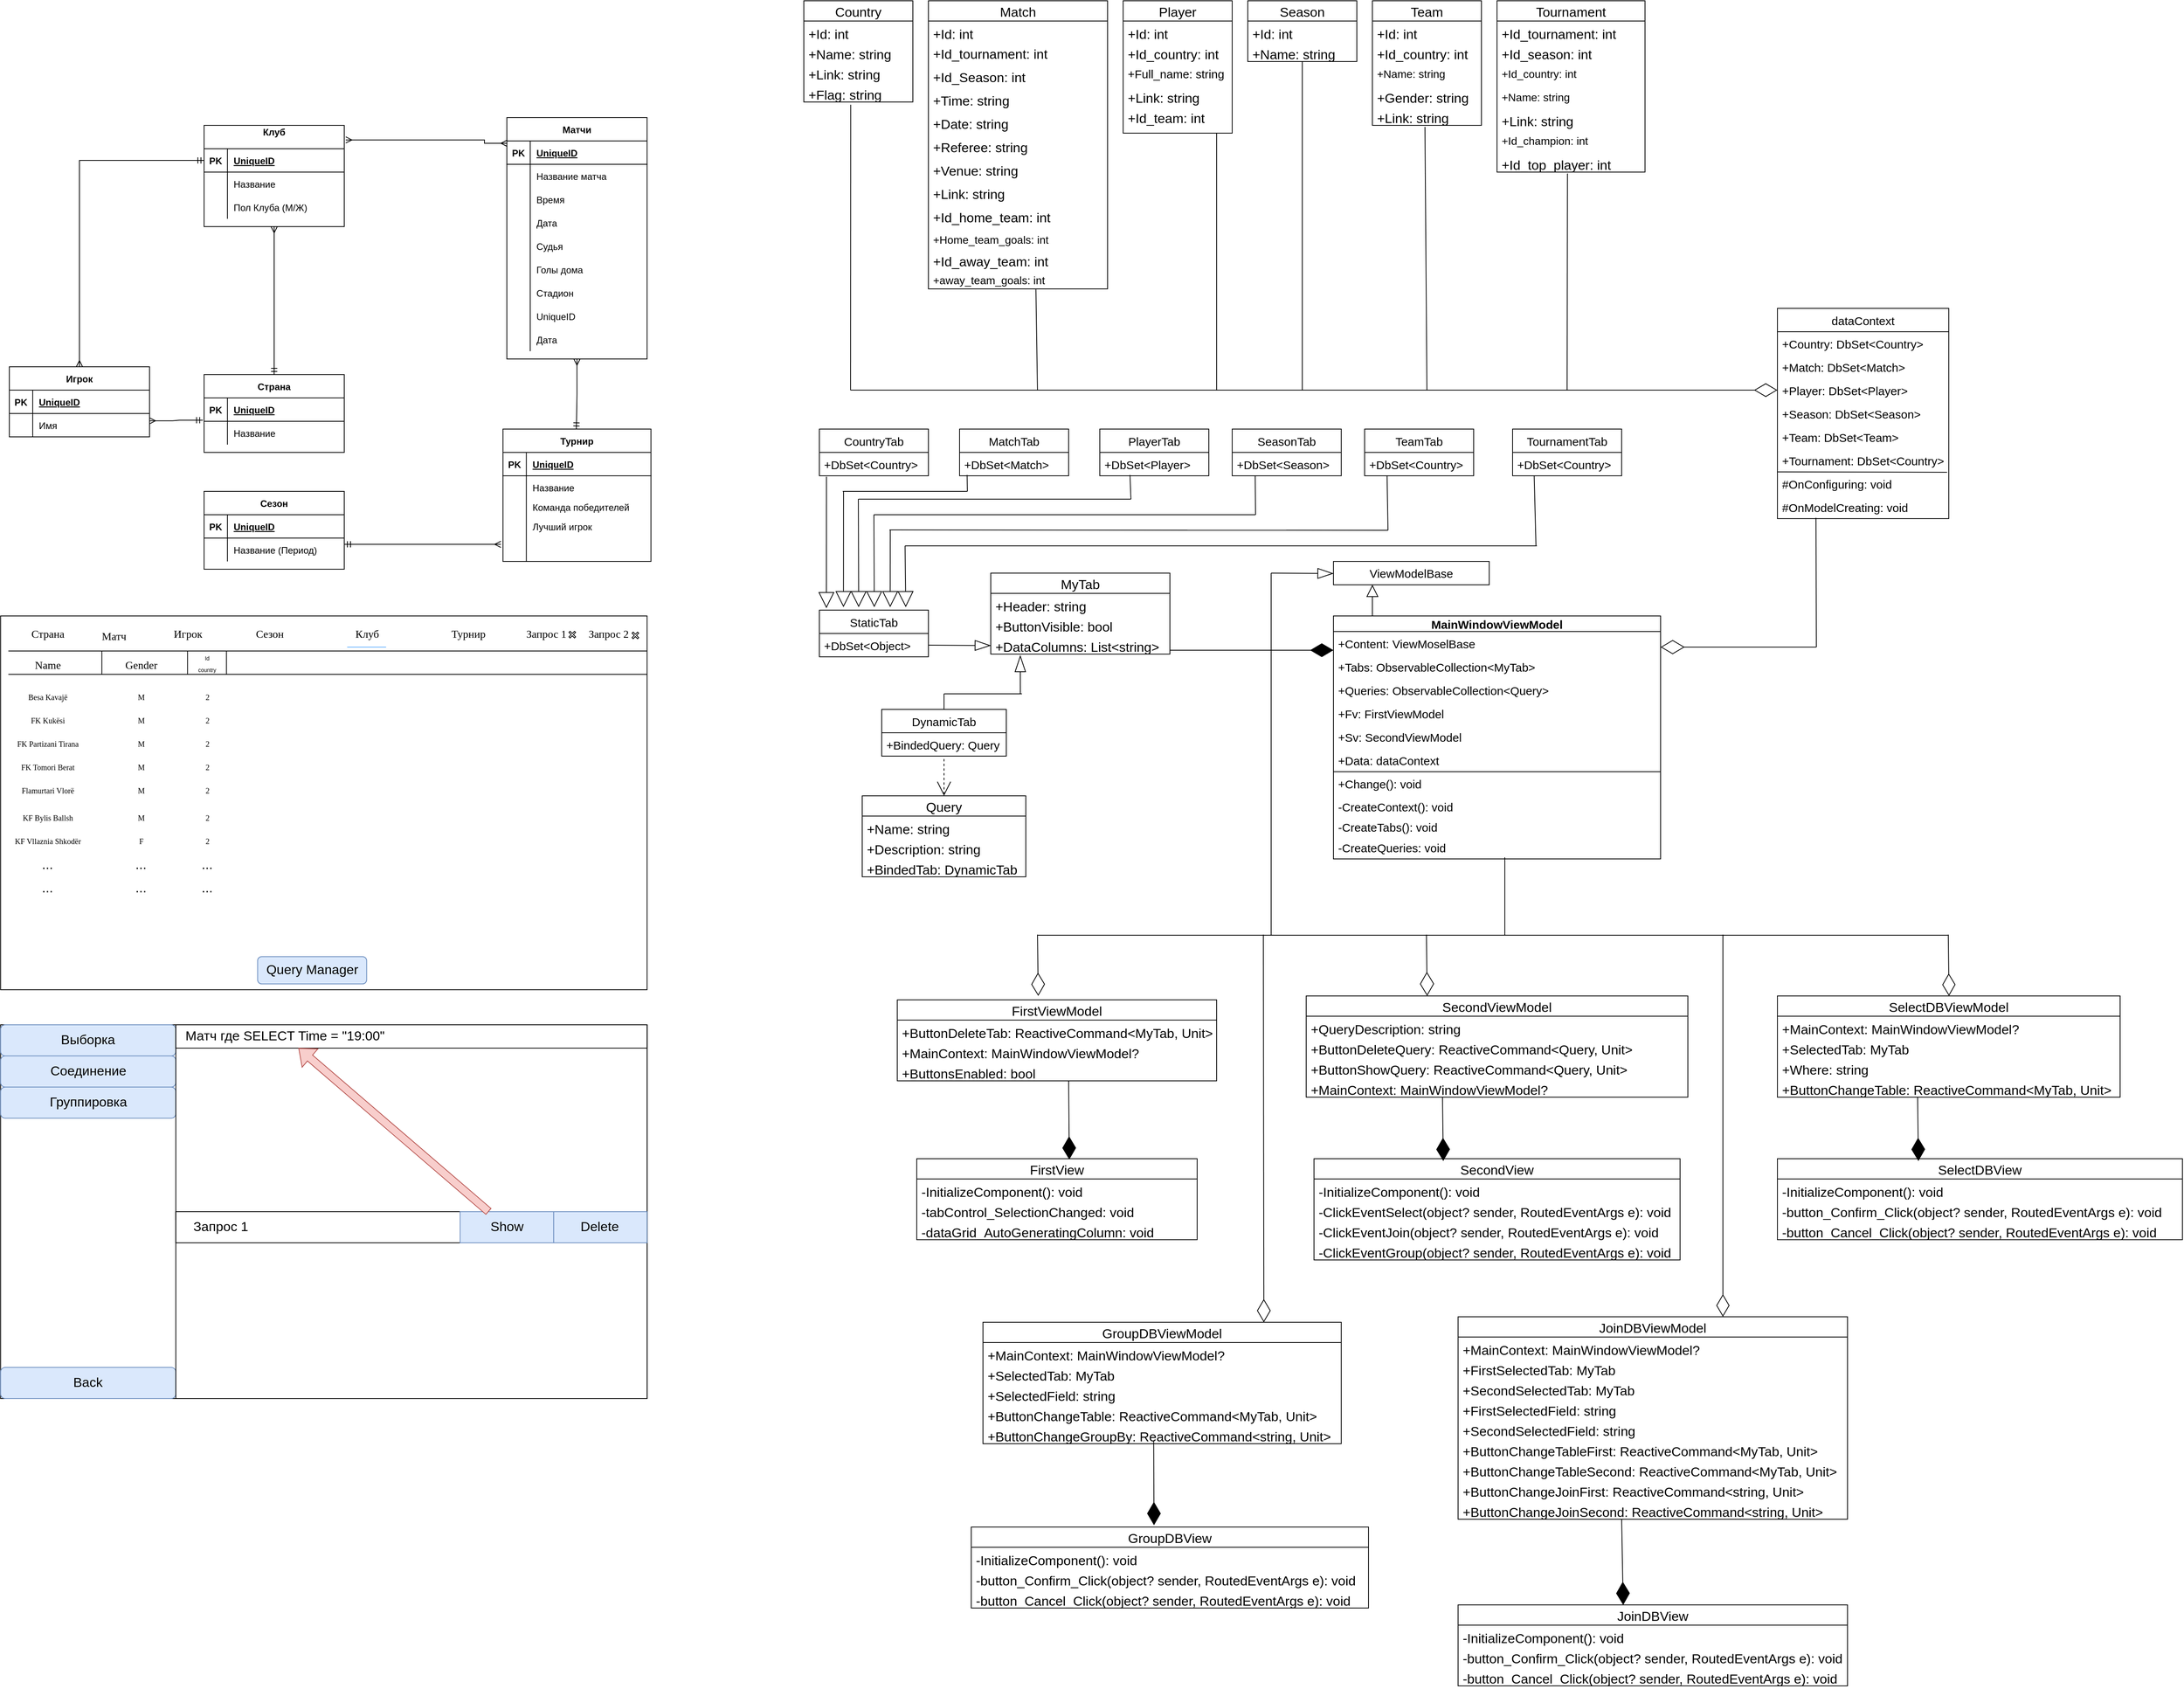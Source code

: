 <mxfile version="18.1.3" type="google"><diagram id="R2lEEEUBdFMjLlhIrx00" name="Page-1"><mxGraphModel grid="1" page="1" gridSize="10" guides="1" tooltips="1" connect="1" arrows="1" fold="1" pageScale="1" pageWidth="850" pageHeight="1100" math="0" shadow="0" extFonts="Permanent Marker^https://fonts.googleapis.com/css?family=Permanent+Marker"><root><mxCell id="0"/><mxCell id="1" parent="0"/><mxCell id="wD4pGNCx431SJ--VZE5e-1" value="Страна" style="shape=table;startSize=30;container=1;collapsible=1;childLayout=tableLayout;fixedRows=1;rowLines=0;fontStyle=1;align=center;resizeLast=1;" vertex="1" parent="1"><mxGeometry x="290" y="50" width="180" height="100" as="geometry"/></mxCell><mxCell id="wD4pGNCx431SJ--VZE5e-2" value="" style="shape=tableRow;horizontal=0;startSize=0;swimlaneHead=0;swimlaneBody=0;fillColor=none;collapsible=0;dropTarget=0;points=[[0,0.5],[1,0.5]];portConstraint=eastwest;top=0;left=0;right=0;bottom=1;" vertex="1" parent="wD4pGNCx431SJ--VZE5e-1"><mxGeometry y="30" width="180" height="30" as="geometry"/></mxCell><mxCell id="wD4pGNCx431SJ--VZE5e-3" value="PK" style="shape=partialRectangle;connectable=0;fillColor=none;top=0;left=0;bottom=0;right=0;fontStyle=1;overflow=hidden;" vertex="1" parent="wD4pGNCx431SJ--VZE5e-2"><mxGeometry width="30" height="30" as="geometry"><mxRectangle width="30" height="30" as="alternateBounds"/></mxGeometry></mxCell><mxCell id="wD4pGNCx431SJ--VZE5e-4" value="UniqueID" style="shape=partialRectangle;connectable=0;fillColor=none;top=0;left=0;bottom=0;right=0;align=left;spacingLeft=6;fontStyle=5;overflow=hidden;" vertex="1" parent="wD4pGNCx431SJ--VZE5e-2"><mxGeometry x="30" width="150" height="30" as="geometry"><mxRectangle width="150" height="30" as="alternateBounds"/></mxGeometry></mxCell><mxCell id="wD4pGNCx431SJ--VZE5e-5" value="" style="shape=tableRow;horizontal=0;startSize=0;swimlaneHead=0;swimlaneBody=0;fillColor=none;collapsible=0;dropTarget=0;points=[[0,0.5],[1,0.5]];portConstraint=eastwest;top=0;left=0;right=0;bottom=0;" vertex="1" parent="wD4pGNCx431SJ--VZE5e-1"><mxGeometry y="60" width="180" height="30" as="geometry"/></mxCell><mxCell id="wD4pGNCx431SJ--VZE5e-6" value="" style="shape=partialRectangle;connectable=0;fillColor=none;top=0;left=0;bottom=0;right=0;editable=1;overflow=hidden;" vertex="1" parent="wD4pGNCx431SJ--VZE5e-5"><mxGeometry width="30" height="30" as="geometry"><mxRectangle width="30" height="30" as="alternateBounds"/></mxGeometry></mxCell><mxCell id="wD4pGNCx431SJ--VZE5e-7" value="Название" style="shape=partialRectangle;connectable=0;fillColor=none;top=0;left=0;bottom=0;right=0;align=left;spacingLeft=6;overflow=hidden;" vertex="1" parent="wD4pGNCx431SJ--VZE5e-5"><mxGeometry x="30" width="150" height="30" as="geometry"><mxRectangle width="150" height="30" as="alternateBounds"/></mxGeometry></mxCell><mxCell id="wD4pGNCx431SJ--VZE5e-15" value="Турнир" style="shape=table;startSize=30;container=1;collapsible=1;childLayout=tableLayout;fixedRows=1;rowLines=0;fontStyle=1;align=center;resizeLast=1;" vertex="1" parent="1"><mxGeometry x="673.75" y="120" width="190" height="170" as="geometry"/></mxCell><mxCell id="wD4pGNCx431SJ--VZE5e-16" value="" style="shape=tableRow;horizontal=0;startSize=0;swimlaneHead=0;swimlaneBody=0;fillColor=none;collapsible=0;dropTarget=0;points=[[0,0.5],[1,0.5]];portConstraint=eastwest;top=0;left=0;right=0;bottom=1;" vertex="1" parent="wD4pGNCx431SJ--VZE5e-15"><mxGeometry y="30" width="190" height="30" as="geometry"/></mxCell><mxCell id="wD4pGNCx431SJ--VZE5e-17" value="PK" style="shape=partialRectangle;connectable=0;fillColor=none;top=0;left=0;bottom=0;right=0;fontStyle=1;overflow=hidden;" vertex="1" parent="wD4pGNCx431SJ--VZE5e-16"><mxGeometry width="30" height="30" as="geometry"><mxRectangle width="30" height="30" as="alternateBounds"/></mxGeometry></mxCell><mxCell id="wD4pGNCx431SJ--VZE5e-18" value="UniqueID" style="shape=partialRectangle;connectable=0;fillColor=none;top=0;left=0;bottom=0;right=0;align=left;spacingLeft=6;fontStyle=5;overflow=hidden;" vertex="1" parent="wD4pGNCx431SJ--VZE5e-16"><mxGeometry x="30" width="160" height="30" as="geometry"><mxRectangle width="160" height="30" as="alternateBounds"/></mxGeometry></mxCell><mxCell id="wD4pGNCx431SJ--VZE5e-19" value="" style="shape=tableRow;horizontal=0;startSize=0;swimlaneHead=0;swimlaneBody=0;fillColor=none;collapsible=0;dropTarget=0;points=[[0,0.5],[1,0.5]];portConstraint=eastwest;top=0;left=0;right=0;bottom=0;" vertex="1" parent="wD4pGNCx431SJ--VZE5e-15"><mxGeometry y="60" width="190" height="30" as="geometry"/></mxCell><mxCell id="wD4pGNCx431SJ--VZE5e-20" value="" style="shape=partialRectangle;connectable=0;fillColor=none;top=0;left=0;bottom=0;right=0;editable=1;overflow=hidden;" vertex="1" parent="wD4pGNCx431SJ--VZE5e-19"><mxGeometry width="30" height="30" as="geometry"><mxRectangle width="30" height="30" as="alternateBounds"/></mxGeometry></mxCell><mxCell id="wD4pGNCx431SJ--VZE5e-21" value="Название" style="shape=partialRectangle;connectable=0;fillColor=none;top=0;left=0;bottom=0;right=0;align=left;spacingLeft=6;overflow=hidden;" vertex="1" parent="wD4pGNCx431SJ--VZE5e-19"><mxGeometry x="30" width="160" height="30" as="geometry"><mxRectangle width="160" height="30" as="alternateBounds"/></mxGeometry></mxCell><mxCell id="wD4pGNCx431SJ--VZE5e-22" value="" style="shape=tableRow;horizontal=0;startSize=0;swimlaneHead=0;swimlaneBody=0;fillColor=none;collapsible=0;dropTarget=0;points=[[0,0.5],[1,0.5]];portConstraint=eastwest;top=0;left=0;right=0;bottom=0;" vertex="1" parent="wD4pGNCx431SJ--VZE5e-15"><mxGeometry y="90" width="190" height="20" as="geometry"/></mxCell><mxCell id="wD4pGNCx431SJ--VZE5e-23" value="" style="shape=partialRectangle;connectable=0;fillColor=none;top=0;left=0;bottom=0;right=0;editable=1;overflow=hidden;" vertex="1" parent="wD4pGNCx431SJ--VZE5e-22"><mxGeometry width="30" height="20" as="geometry"><mxRectangle width="30" height="20" as="alternateBounds"/></mxGeometry></mxCell><mxCell id="wD4pGNCx431SJ--VZE5e-24" value="Команда победителей" style="shape=partialRectangle;connectable=0;fillColor=none;top=0;left=0;bottom=0;right=0;align=left;spacingLeft=6;overflow=hidden;" vertex="1" parent="wD4pGNCx431SJ--VZE5e-22"><mxGeometry x="30" width="160" height="20" as="geometry"><mxRectangle width="160" height="20" as="alternateBounds"/></mxGeometry></mxCell><mxCell id="wD4pGNCx431SJ--VZE5e-25" value="" style="shape=tableRow;horizontal=0;startSize=0;swimlaneHead=0;swimlaneBody=0;fillColor=none;collapsible=0;dropTarget=0;points=[[0,0.5],[1,0.5]];portConstraint=eastwest;top=0;left=0;right=0;bottom=0;" vertex="1" parent="wD4pGNCx431SJ--VZE5e-15"><mxGeometry y="110" width="190" height="30" as="geometry"/></mxCell><mxCell id="wD4pGNCx431SJ--VZE5e-26" value="" style="shape=partialRectangle;connectable=0;fillColor=none;top=0;left=0;bottom=0;right=0;editable=1;overflow=hidden;" vertex="1" parent="wD4pGNCx431SJ--VZE5e-25"><mxGeometry width="30" height="30" as="geometry"><mxRectangle width="30" height="30" as="alternateBounds"/></mxGeometry></mxCell><mxCell id="wD4pGNCx431SJ--VZE5e-27" value="Лучший игрок" style="shape=partialRectangle;connectable=0;fillColor=none;top=0;left=0;bottom=0;right=0;align=left;spacingLeft=6;overflow=hidden;" vertex="1" parent="wD4pGNCx431SJ--VZE5e-25"><mxGeometry x="30" width="160" height="30" as="geometry"><mxRectangle width="160" height="30" as="alternateBounds"/></mxGeometry></mxCell><mxCell id="wD4pGNCx431SJ--VZE5e-28" value="" style="shape=tableRow;horizontal=0;startSize=0;swimlaneHead=0;swimlaneBody=0;fillColor=none;collapsible=0;dropTarget=0;points=[[0,0.5],[1,0.5]];portConstraint=eastwest;top=0;left=0;right=0;bottom=0;" vertex="1" parent="wD4pGNCx431SJ--VZE5e-15"><mxGeometry y="140" width="190" height="30" as="geometry"/></mxCell><mxCell id="wD4pGNCx431SJ--VZE5e-29" value="" style="shape=partialRectangle;connectable=0;fillColor=none;top=0;left=0;bottom=0;right=0;editable=1;overflow=hidden;" vertex="1" parent="wD4pGNCx431SJ--VZE5e-28"><mxGeometry width="30" height="30" as="geometry"><mxRectangle width="30" height="30" as="alternateBounds"/></mxGeometry></mxCell><mxCell id="wD4pGNCx431SJ--VZE5e-30" value="" style="shape=partialRectangle;connectable=0;fillColor=none;top=0;left=0;bottom=0;right=0;align=left;spacingLeft=6;overflow=hidden;" vertex="1" parent="wD4pGNCx431SJ--VZE5e-28"><mxGeometry x="30" width="160" height="30" as="geometry"><mxRectangle width="160" height="30" as="alternateBounds"/></mxGeometry></mxCell><mxCell id="wD4pGNCx431SJ--VZE5e-31" value="Игрок" style="shape=table;startSize=30;container=1;collapsible=1;childLayout=tableLayout;fixedRows=1;rowLines=0;fontStyle=1;align=center;resizeLast=1;" vertex="1" parent="1"><mxGeometry x="40" y="40" width="180" height="90" as="geometry"/></mxCell><mxCell id="wD4pGNCx431SJ--VZE5e-32" value="" style="shape=tableRow;horizontal=0;startSize=0;swimlaneHead=0;swimlaneBody=0;fillColor=none;collapsible=0;dropTarget=0;points=[[0,0.5],[1,0.5]];portConstraint=eastwest;top=0;left=0;right=0;bottom=1;" vertex="1" parent="wD4pGNCx431SJ--VZE5e-31"><mxGeometry y="30" width="180" height="30" as="geometry"/></mxCell><mxCell id="wD4pGNCx431SJ--VZE5e-33" value="PK" style="shape=partialRectangle;connectable=0;fillColor=none;top=0;left=0;bottom=0;right=0;fontStyle=1;overflow=hidden;" vertex="1" parent="wD4pGNCx431SJ--VZE5e-32"><mxGeometry width="30" height="30" as="geometry"><mxRectangle width="30" height="30" as="alternateBounds"/></mxGeometry></mxCell><mxCell id="wD4pGNCx431SJ--VZE5e-34" value="UniqueID" style="shape=partialRectangle;connectable=0;fillColor=none;top=0;left=0;bottom=0;right=0;align=left;spacingLeft=6;fontStyle=5;overflow=hidden;" vertex="1" parent="wD4pGNCx431SJ--VZE5e-32"><mxGeometry x="30" width="150" height="30" as="geometry"><mxRectangle width="150" height="30" as="alternateBounds"/></mxGeometry></mxCell><mxCell id="wD4pGNCx431SJ--VZE5e-35" value="" style="shape=tableRow;horizontal=0;startSize=0;swimlaneHead=0;swimlaneBody=0;fillColor=none;collapsible=0;dropTarget=0;points=[[0,0.5],[1,0.5]];portConstraint=eastwest;top=0;left=0;right=0;bottom=0;" vertex="1" parent="wD4pGNCx431SJ--VZE5e-31"><mxGeometry y="60" width="180" height="30" as="geometry"/></mxCell><mxCell id="wD4pGNCx431SJ--VZE5e-36" value="" style="shape=partialRectangle;connectable=0;fillColor=none;top=0;left=0;bottom=0;right=0;editable=1;overflow=hidden;" vertex="1" parent="wD4pGNCx431SJ--VZE5e-35"><mxGeometry width="30" height="30" as="geometry"><mxRectangle width="30" height="30" as="alternateBounds"/></mxGeometry></mxCell><mxCell id="wD4pGNCx431SJ--VZE5e-37" value="Имя" style="shape=partialRectangle;connectable=0;fillColor=none;top=0;left=0;bottom=0;right=0;align=left;spacingLeft=6;overflow=hidden;" vertex="1" parent="wD4pGNCx431SJ--VZE5e-35"><mxGeometry x="30" width="150" height="30" as="geometry"><mxRectangle width="150" height="30" as="alternateBounds"/></mxGeometry></mxCell><mxCell id="wD4pGNCx431SJ--VZE5e-66" value="Матчи" style="shape=table;startSize=30;container=1;collapsible=1;childLayout=tableLayout;fixedRows=1;rowLines=0;fontStyle=1;align=center;resizeLast=1;" vertex="1" parent="1"><mxGeometry x="678.75" y="-280" width="180" height="310" as="geometry"/></mxCell><mxCell id="wD4pGNCx431SJ--VZE5e-67" value="" style="shape=tableRow;horizontal=0;startSize=0;swimlaneHead=0;swimlaneBody=0;fillColor=none;collapsible=0;dropTarget=0;points=[[0,0.5],[1,0.5]];portConstraint=eastwest;top=0;left=0;right=0;bottom=1;" vertex="1" parent="wD4pGNCx431SJ--VZE5e-66"><mxGeometry y="30" width="180" height="30" as="geometry"/></mxCell><mxCell id="wD4pGNCx431SJ--VZE5e-68" value="PK" style="shape=partialRectangle;connectable=0;fillColor=none;top=0;left=0;bottom=0;right=0;fontStyle=1;overflow=hidden;" vertex="1" parent="wD4pGNCx431SJ--VZE5e-67"><mxGeometry width="30" height="30" as="geometry"><mxRectangle width="30" height="30" as="alternateBounds"/></mxGeometry></mxCell><mxCell id="wD4pGNCx431SJ--VZE5e-69" value="UniqueID" style="shape=partialRectangle;connectable=0;fillColor=none;top=0;left=0;bottom=0;right=0;align=left;spacingLeft=6;fontStyle=5;overflow=hidden;" vertex="1" parent="wD4pGNCx431SJ--VZE5e-67"><mxGeometry x="30" width="150" height="30" as="geometry"><mxRectangle width="150" height="30" as="alternateBounds"/></mxGeometry></mxCell><mxCell id="wD4pGNCx431SJ--VZE5e-70" value="" style="shape=tableRow;horizontal=0;startSize=0;swimlaneHead=0;swimlaneBody=0;fillColor=none;collapsible=0;dropTarget=0;points=[[0,0.5],[1,0.5]];portConstraint=eastwest;top=0;left=0;right=0;bottom=0;" vertex="1" parent="wD4pGNCx431SJ--VZE5e-66"><mxGeometry y="60" width="180" height="30" as="geometry"/></mxCell><mxCell id="wD4pGNCx431SJ--VZE5e-71" value="" style="shape=partialRectangle;connectable=0;fillColor=none;top=0;left=0;bottom=0;right=0;editable=1;overflow=hidden;" vertex="1" parent="wD4pGNCx431SJ--VZE5e-70"><mxGeometry width="30" height="30" as="geometry"><mxRectangle width="30" height="30" as="alternateBounds"/></mxGeometry></mxCell><mxCell id="wD4pGNCx431SJ--VZE5e-72" value="Название матча" style="shape=partialRectangle;connectable=0;fillColor=none;top=0;left=0;bottom=0;right=0;align=left;spacingLeft=6;overflow=hidden;" vertex="1" parent="wD4pGNCx431SJ--VZE5e-70"><mxGeometry x="30" width="150" height="30" as="geometry"><mxRectangle width="150" height="30" as="alternateBounds"/></mxGeometry></mxCell><mxCell id="8NjZOSjsGkl5N9zE8pHZ-49" value="" style="shape=tableRow;horizontal=0;startSize=0;swimlaneHead=0;swimlaneBody=0;fillColor=none;collapsible=0;dropTarget=0;points=[[0,0.5],[1,0.5]];portConstraint=eastwest;top=0;left=0;right=0;bottom=0;" vertex="1" parent="wD4pGNCx431SJ--VZE5e-66"><mxGeometry y="90" width="180" height="30" as="geometry"/></mxCell><mxCell id="8NjZOSjsGkl5N9zE8pHZ-50" value="" style="shape=partialRectangle;connectable=0;fillColor=none;top=0;left=0;bottom=0;right=0;fontStyle=0;overflow=hidden;" vertex="1" parent="8NjZOSjsGkl5N9zE8pHZ-49"><mxGeometry width="30" height="30" as="geometry"><mxRectangle width="30" height="30" as="alternateBounds"/></mxGeometry></mxCell><mxCell id="8NjZOSjsGkl5N9zE8pHZ-51" value="Время" style="shape=partialRectangle;connectable=0;fillColor=none;top=0;left=0;bottom=0;right=0;align=left;spacingLeft=6;fontStyle=0;overflow=hidden;" vertex="1" parent="8NjZOSjsGkl5N9zE8pHZ-49"><mxGeometry x="30" width="150" height="30" as="geometry"><mxRectangle width="150" height="30" as="alternateBounds"/></mxGeometry></mxCell><mxCell id="8NjZOSjsGkl5N9zE8pHZ-55" value="" style="shape=tableRow;horizontal=0;startSize=0;swimlaneHead=0;swimlaneBody=0;fillColor=none;collapsible=0;dropTarget=0;points=[[0,0.5],[1,0.5]];portConstraint=eastwest;top=0;left=0;right=0;bottom=0;" vertex="1" parent="wD4pGNCx431SJ--VZE5e-66"><mxGeometry y="120" width="180" height="30" as="geometry"/></mxCell><mxCell id="8NjZOSjsGkl5N9zE8pHZ-56" value="" style="shape=partialRectangle;connectable=0;fillColor=none;top=0;left=0;bottom=0;right=0;fontStyle=0;overflow=hidden;" vertex="1" parent="8NjZOSjsGkl5N9zE8pHZ-55"><mxGeometry width="30" height="30" as="geometry"><mxRectangle width="30" height="30" as="alternateBounds"/></mxGeometry></mxCell><mxCell id="8NjZOSjsGkl5N9zE8pHZ-57" value="Дата" style="shape=partialRectangle;connectable=0;fillColor=none;top=0;left=0;bottom=0;right=0;align=left;spacingLeft=6;fontStyle=0;overflow=hidden;" vertex="1" parent="8NjZOSjsGkl5N9zE8pHZ-55"><mxGeometry x="30" width="150" height="30" as="geometry"><mxRectangle width="150" height="30" as="alternateBounds"/></mxGeometry></mxCell><mxCell id="8NjZOSjsGkl5N9zE8pHZ-52" value="" style="shape=tableRow;horizontal=0;startSize=0;swimlaneHead=0;swimlaneBody=0;fillColor=none;collapsible=0;dropTarget=0;points=[[0,0.5],[1,0.5]];portConstraint=eastwest;top=0;left=0;right=0;bottom=0;" vertex="1" parent="wD4pGNCx431SJ--VZE5e-66"><mxGeometry y="150" width="180" height="30" as="geometry"/></mxCell><mxCell id="8NjZOSjsGkl5N9zE8pHZ-53" value="" style="shape=partialRectangle;connectable=0;fillColor=none;top=0;left=0;bottom=0;right=0;fontStyle=0;overflow=hidden;" vertex="1" parent="8NjZOSjsGkl5N9zE8pHZ-52"><mxGeometry width="30" height="30" as="geometry"><mxRectangle width="30" height="30" as="alternateBounds"/></mxGeometry></mxCell><mxCell id="8NjZOSjsGkl5N9zE8pHZ-54" value="Судья" style="shape=partialRectangle;connectable=0;fillColor=none;top=0;left=0;bottom=0;right=0;align=left;spacingLeft=6;fontStyle=0;overflow=hidden;" vertex="1" parent="8NjZOSjsGkl5N9zE8pHZ-52"><mxGeometry x="30" width="150" height="30" as="geometry"><mxRectangle width="150" height="30" as="alternateBounds"/></mxGeometry></mxCell><mxCell id="8NjZOSjsGkl5N9zE8pHZ-11" value="" style="shape=tableRow;horizontal=0;startSize=0;swimlaneHead=0;swimlaneBody=0;fillColor=none;collapsible=0;dropTarget=0;points=[[0,0.5],[1,0.5]];portConstraint=eastwest;top=0;left=0;right=0;bottom=0;" vertex="1" parent="wD4pGNCx431SJ--VZE5e-66"><mxGeometry y="180" width="180" height="30" as="geometry"/></mxCell><mxCell id="8NjZOSjsGkl5N9zE8pHZ-12" value="" style="shape=partialRectangle;connectable=0;fillColor=none;top=0;left=0;bottom=0;right=0;fontStyle=0;overflow=hidden;" vertex="1" parent="8NjZOSjsGkl5N9zE8pHZ-11"><mxGeometry width="30" height="30" as="geometry"><mxRectangle width="30" height="30" as="alternateBounds"/></mxGeometry></mxCell><mxCell id="8NjZOSjsGkl5N9zE8pHZ-13" value="Голы дома" style="shape=partialRectangle;connectable=0;fillColor=none;top=0;left=0;bottom=0;right=0;align=left;spacingLeft=6;fontStyle=0;overflow=hidden;" vertex="1" parent="8NjZOSjsGkl5N9zE8pHZ-11"><mxGeometry x="30" width="150" height="30" as="geometry"><mxRectangle width="150" height="30" as="alternateBounds"/></mxGeometry></mxCell><mxCell id="8NjZOSjsGkl5N9zE8pHZ-46" value="" style="shape=tableRow;horizontal=0;startSize=0;swimlaneHead=0;swimlaneBody=0;fillColor=none;collapsible=0;dropTarget=0;points=[[0,0.5],[1,0.5]];portConstraint=eastwest;top=0;left=0;right=0;bottom=0;" vertex="1" parent="wD4pGNCx431SJ--VZE5e-66"><mxGeometry y="210" width="180" height="30" as="geometry"/></mxCell><mxCell id="8NjZOSjsGkl5N9zE8pHZ-47" value="" style="shape=partialRectangle;connectable=0;fillColor=none;top=0;left=0;bottom=0;right=0;fontStyle=0;overflow=hidden;" vertex="1" parent="8NjZOSjsGkl5N9zE8pHZ-46"><mxGeometry width="30" height="30" as="geometry"><mxRectangle width="30" height="30" as="alternateBounds"/></mxGeometry></mxCell><mxCell id="8NjZOSjsGkl5N9zE8pHZ-48" value="Стадион" style="shape=partialRectangle;connectable=0;fillColor=none;top=0;left=0;bottom=0;right=0;align=left;spacingLeft=6;fontStyle=0;overflow=hidden;" vertex="1" parent="8NjZOSjsGkl5N9zE8pHZ-46"><mxGeometry x="30" width="150" height="30" as="geometry"><mxRectangle width="150" height="30" as="alternateBounds"/></mxGeometry></mxCell><mxCell id="8NjZOSjsGkl5N9zE8pHZ-63" value="" style="shape=tableRow;horizontal=0;startSize=0;swimlaneHead=0;swimlaneBody=0;fillColor=none;collapsible=0;dropTarget=0;points=[[0,0.5],[1,0.5]];portConstraint=eastwest;top=0;left=0;right=0;bottom=0;" vertex="1" parent="wD4pGNCx431SJ--VZE5e-66"><mxGeometry y="240" width="180" height="30" as="geometry"/></mxCell><mxCell id="8NjZOSjsGkl5N9zE8pHZ-64" value="" style="shape=partialRectangle;connectable=0;fillColor=none;top=0;left=0;bottom=0;right=0;fontStyle=0;overflow=hidden;" vertex="1" parent="8NjZOSjsGkl5N9zE8pHZ-63"><mxGeometry width="30" height="30" as="geometry"><mxRectangle width="30" height="30" as="alternateBounds"/></mxGeometry></mxCell><mxCell id="8NjZOSjsGkl5N9zE8pHZ-65" value="UniqueID" style="shape=partialRectangle;connectable=0;fillColor=none;top=0;left=0;bottom=0;right=0;align=left;spacingLeft=6;fontStyle=0;overflow=hidden;" vertex="1" parent="8NjZOSjsGkl5N9zE8pHZ-63"><mxGeometry x="30" width="150" height="30" as="geometry"><mxRectangle width="150" height="30" as="alternateBounds"/></mxGeometry></mxCell><mxCell id="wD4pGNCx431SJ--VZE5e-73" value="" style="shape=tableRow;horizontal=0;startSize=0;swimlaneHead=0;swimlaneBody=0;fillColor=none;collapsible=0;dropTarget=0;points=[[0,0.5],[1,0.5]];portConstraint=eastwest;top=0;left=0;right=0;bottom=0;" vertex="1" parent="wD4pGNCx431SJ--VZE5e-66"><mxGeometry y="270" width="180" height="30" as="geometry"/></mxCell><mxCell id="wD4pGNCx431SJ--VZE5e-74" value="" style="shape=partialRectangle;connectable=0;fillColor=none;top=0;left=0;bottom=0;right=0;editable=1;overflow=hidden;" vertex="1" parent="wD4pGNCx431SJ--VZE5e-73"><mxGeometry width="30" height="30" as="geometry"><mxRectangle width="30" height="30" as="alternateBounds"/></mxGeometry></mxCell><mxCell id="wD4pGNCx431SJ--VZE5e-75" value="Дата" style="shape=partialRectangle;connectable=0;fillColor=none;top=0;left=0;bottom=0;right=0;align=left;spacingLeft=6;overflow=hidden;" vertex="1" parent="wD4pGNCx431SJ--VZE5e-73"><mxGeometry x="30" width="150" height="30" as="geometry"><mxRectangle width="150" height="30" as="alternateBounds"/></mxGeometry></mxCell><mxCell id="wD4pGNCx431SJ--VZE5e-76" value="Клуб&#10;" style="shape=table;startSize=30;container=1;collapsible=1;childLayout=tableLayout;fixedRows=1;rowLines=0;fontStyle=1;align=center;resizeLast=1;" vertex="1" parent="1"><mxGeometry x="290" y="-270" width="180" height="130" as="geometry"/></mxCell><mxCell id="wD4pGNCx431SJ--VZE5e-77" value="" style="shape=tableRow;horizontal=0;startSize=0;swimlaneHead=0;swimlaneBody=0;fillColor=none;collapsible=0;dropTarget=0;points=[[0,0.5],[1,0.5]];portConstraint=eastwest;top=0;left=0;right=0;bottom=1;" vertex="1" parent="wD4pGNCx431SJ--VZE5e-76"><mxGeometry y="30" width="180" height="30" as="geometry"/></mxCell><mxCell id="wD4pGNCx431SJ--VZE5e-78" value="PK" style="shape=partialRectangle;connectable=0;fillColor=none;top=0;left=0;bottom=0;right=0;fontStyle=1;overflow=hidden;" vertex="1" parent="wD4pGNCx431SJ--VZE5e-77"><mxGeometry width="30" height="30" as="geometry"><mxRectangle width="30" height="30" as="alternateBounds"/></mxGeometry></mxCell><mxCell id="wD4pGNCx431SJ--VZE5e-79" value="UniqueID" style="shape=partialRectangle;connectable=0;fillColor=none;top=0;left=0;bottom=0;right=0;align=left;spacingLeft=6;fontStyle=5;overflow=hidden;" vertex="1" parent="wD4pGNCx431SJ--VZE5e-77"><mxGeometry x="30" width="150" height="30" as="geometry"><mxRectangle width="150" height="30" as="alternateBounds"/></mxGeometry></mxCell><mxCell id="wD4pGNCx431SJ--VZE5e-80" value="" style="shape=tableRow;horizontal=0;startSize=0;swimlaneHead=0;swimlaneBody=0;fillColor=none;collapsible=0;dropTarget=0;points=[[0,0.5],[1,0.5]];portConstraint=eastwest;top=0;left=0;right=0;bottom=0;" vertex="1" parent="wD4pGNCx431SJ--VZE5e-76"><mxGeometry y="60" width="180" height="30" as="geometry"/></mxCell><mxCell id="wD4pGNCx431SJ--VZE5e-81" value="" style="shape=partialRectangle;connectable=0;fillColor=none;top=0;left=0;bottom=0;right=0;editable=1;overflow=hidden;" vertex="1" parent="wD4pGNCx431SJ--VZE5e-80"><mxGeometry width="30" height="30" as="geometry"><mxRectangle width="30" height="30" as="alternateBounds"/></mxGeometry></mxCell><mxCell id="wD4pGNCx431SJ--VZE5e-82" value="Название" style="shape=partialRectangle;connectable=0;fillColor=none;top=0;left=0;bottom=0;right=0;align=left;spacingLeft=6;overflow=hidden;" vertex="1" parent="wD4pGNCx431SJ--VZE5e-80"><mxGeometry x="30" width="150" height="30" as="geometry"><mxRectangle width="150" height="30" as="alternateBounds"/></mxGeometry></mxCell><mxCell id="wD4pGNCx431SJ--VZE5e-83" value="" style="shape=tableRow;horizontal=0;startSize=0;swimlaneHead=0;swimlaneBody=0;fillColor=none;collapsible=0;dropTarget=0;points=[[0,0.5],[1,0.5]];portConstraint=eastwest;top=0;left=0;right=0;bottom=0;" vertex="1" parent="wD4pGNCx431SJ--VZE5e-76"><mxGeometry y="90" width="180" height="30" as="geometry"/></mxCell><mxCell id="wD4pGNCx431SJ--VZE5e-84" value="" style="shape=partialRectangle;connectable=0;fillColor=none;top=0;left=0;bottom=0;right=0;editable=1;overflow=hidden;" vertex="1" parent="wD4pGNCx431SJ--VZE5e-83"><mxGeometry width="30" height="30" as="geometry"><mxRectangle width="30" height="30" as="alternateBounds"/></mxGeometry></mxCell><mxCell id="wD4pGNCx431SJ--VZE5e-85" value="Пол Клуба (М/Ж)" style="shape=partialRectangle;connectable=0;fillColor=none;top=0;left=0;bottom=0;right=0;align=left;spacingLeft=6;overflow=hidden;" vertex="1" parent="wD4pGNCx431SJ--VZE5e-83"><mxGeometry x="30" width="150" height="30" as="geometry"><mxRectangle width="150" height="30" as="alternateBounds"/></mxGeometry></mxCell><mxCell id="wD4pGNCx431SJ--VZE5e-91" value="" style="edgeStyle=entityRelationEdgeStyle;fontSize=12;html=1;endArrow=ERmandOne;startArrow=ERmany;rounded=0;entryX=-0.009;entryY=-0.047;entryDx=0;entryDy=0;entryPerimeter=0;startFill=0;exitX=0.998;exitY=0.313;exitDx=0;exitDy=0;exitPerimeter=0;" edge="1" parent="1" source="wD4pGNCx431SJ--VZE5e-35" target="wD4pGNCx431SJ--VZE5e-5"><mxGeometry width="100" height="100" relative="1" as="geometry"><mxPoint x="230" y="100" as="sourcePoint"/><mxPoint x="470" y="180" as="targetPoint"/></mxGeometry></mxCell><mxCell id="oYikSn3xYEMkVtdRnG2X-1" value="" style="rounded=0;whiteSpace=wrap;html=1;" vertex="1" parent="1"><mxGeometry x="28.75" y="360" width="830" height="480" as="geometry"/></mxCell><mxCell id="oYikSn3xYEMkVtdRnG2X-2" value="" style="line;strokeWidth=1;html=1;" vertex="1" parent="1"><mxGeometry x="38.75" y="400" width="820" height="10" as="geometry"/></mxCell><mxCell id="oYikSn3xYEMkVtdRnG2X-3" value="&lt;font face=&quot;Times New Roman&quot;&gt;&lt;span style=&quot;font-size: 14px; font-weight: 400;&quot;&gt;Страна&lt;/span&gt;&lt;/font&gt;" style="text;strokeColor=none;fillColor=none;html=1;fontSize=24;fontStyle=1;verticalAlign=middle;align=center;" vertex="1" parent="1"><mxGeometry x="38.75" y="360" width="100" height="40" as="geometry"/></mxCell><mxCell id="oYikSn3xYEMkVtdRnG2X-4" value="&lt;span style=&quot;font-weight: normal&quot;&gt;&lt;font face=&quot;Times New Roman&quot; style=&quot;font-size: 14px&quot;&gt;Матч&lt;/font&gt;&lt;/span&gt;" style="text;html=1;fontSize=24;fontStyle=1;verticalAlign=middle;align=center;" vertex="1" parent="1"><mxGeometry x="128.75" y="365" width="90" height="35" as="geometry"/></mxCell><mxCell id="oYikSn3xYEMkVtdRnG2X-5" value="&lt;font style=&quot;font-weight: normal ; font-size: 14px&quot; face=&quot;Times New Roman&quot;&gt;Игрок&lt;/font&gt;" style="text;strokeColor=none;fillColor=none;html=1;fontSize=24;fontStyle=1;verticalAlign=middle;align=center;" vertex="1" parent="1"><mxGeometry x="218.75" y="360" width="100" height="40" as="geometry"/></mxCell><mxCell id="oYikSn3xYEMkVtdRnG2X-6" value="&lt;font style=&quot;font-size: 14px ; font-weight: normal&quot; face=&quot;Times New Roman&quot;&gt;Сезон&lt;/font&gt;" style="text;strokeColor=none;fillColor=none;html=1;fontSize=24;fontStyle=1;verticalAlign=middle;align=center;" vertex="1" parent="1"><mxGeometry x="323.75" y="360" width="100" height="40" as="geometry"/></mxCell><mxCell id="oYikSn3xYEMkVtdRnG2X-7" value="&lt;font face=&quot;Times New Roman&quot;&gt;&lt;span style=&quot;font-size: 14px; font-weight: 400;&quot;&gt;Клуб&lt;/span&gt;&lt;/font&gt;" style="text;strokeColor=none;fillColor=none;html=1;fontSize=24;fontStyle=1;verticalAlign=middle;align=center;" vertex="1" parent="1"><mxGeometry x="448.75" y="360" width="100" height="40" as="geometry"/></mxCell><mxCell id="oYikSn3xYEMkVtdRnG2X-8" value="&lt;font style=&quot;font-weight: normal ; font-size: 14px&quot; face=&quot;Times New Roman&quot;&gt;Турнир&lt;/font&gt;" style="text;strokeColor=none;fillColor=none;html=1;fontSize=24;fontStyle=1;verticalAlign=middle;align=center;" vertex="1" parent="1"><mxGeometry x="578.75" y="360" width="100" height="40" as="geometry"/></mxCell><mxCell id="oYikSn3xYEMkVtdRnG2X-9" value="&lt;span style=&quot;font-weight: normal&quot;&gt;&lt;font face=&quot;Times New Roman&quot; style=&quot;font-size: 14px&quot;&gt;Запрос 1&lt;/font&gt;&lt;/span&gt;" style="text;strokeColor=none;fillColor=none;html=1;fontSize=24;fontStyle=1;verticalAlign=middle;align=center;" vertex="1" parent="1"><mxGeometry x="678.75" y="360" width="100" height="40" as="geometry"/></mxCell><mxCell id="oYikSn3xYEMkVtdRnG2X-10" value="&lt;font style=&quot;font-weight: normal ; font-size: 14px&quot; face=&quot;Times New Roman&quot;&gt;Запрос 2&lt;/font&gt;" style="text;strokeColor=none;fillColor=none;html=1;fontSize=24;fontStyle=1;verticalAlign=middle;align=center;" vertex="1" parent="1"><mxGeometry x="758.75" y="360" width="100" height="40" as="geometry"/></mxCell><mxCell id="oYikSn3xYEMkVtdRnG2X-12" value="" style="line;strokeWidth=1;html=1;fontSize=10;" vertex="1" parent="1"><mxGeometry x="38.75" y="430" width="820" height="10" as="geometry"/></mxCell><mxCell id="oYikSn3xYEMkVtdRnG2X-13" value="&lt;font face=&quot;Times New Roman&quot;&gt;&lt;span style=&quot;font-size: 14px; font-weight: 400;&quot;&gt;Name&lt;/span&gt;&lt;/font&gt;" style="text;strokeColor=none;fillColor=none;html=1;fontSize=24;fontStyle=1;verticalAlign=middle;align=center;" vertex="1" parent="1"><mxGeometry x="38.75" y="400" width="100" height="40" as="geometry"/></mxCell><mxCell id="oYikSn3xYEMkVtdRnG2X-14" value="" style="line;strokeWidth=1;direction=south;html=1;fontSize=10;" vertex="1" parent="1"><mxGeometry x="153.75" y="405" width="10" height="30" as="geometry"/></mxCell><mxCell id="oYikSn3xYEMkVtdRnG2X-15" value="&lt;font style=&quot;font-size: 14px ; font-weight: normal&quot; face=&quot;Times New Roman&quot;&gt;Gender&lt;/font&gt;" style="text;strokeColor=none;fillColor=none;html=1;fontSize=24;fontStyle=1;verticalAlign=middle;align=center;" vertex="1" parent="1"><mxGeometry x="158.75" y="400" width="100" height="40" as="geometry"/></mxCell><mxCell id="oYikSn3xYEMkVtdRnG2X-16" value="" style="line;strokeWidth=1;direction=south;html=1;fontSize=10;" vertex="1" parent="1"><mxGeometry x="263.75" y="405" width="10" height="30" as="geometry"/></mxCell><mxCell id="oYikSn3xYEMkVtdRnG2X-17" value="&lt;font face=&quot;Times New Roman&quot;&gt;&lt;span style=&quot;font-size: 10px; font-weight: 400;&quot;&gt;Besa Kavajë&lt;/span&gt;&lt;/font&gt;" style="text;strokeColor=none;fillColor=none;html=1;fontSize=24;fontStyle=1;verticalAlign=middle;align=center;" vertex="1" parent="1"><mxGeometry x="38.75" y="440" width="100" height="40" as="geometry"/></mxCell><mxCell id="oYikSn3xYEMkVtdRnG2X-18" value="&lt;span style=&quot;font-size: 10px ; font-weight: 400&quot;&gt;&lt;font face=&quot;Times New Roman&quot;&gt;M&lt;/font&gt;&lt;/span&gt;" style="text;strokeColor=none;fillColor=none;html=1;fontSize=24;fontStyle=1;verticalAlign=middle;align=center;" vertex="1" parent="1"><mxGeometry x="158.75" y="440" width="100" height="40" as="geometry"/></mxCell><mxCell id="oYikSn3xYEMkVtdRnG2X-19" value="&lt;font face=&quot;Times New Roman&quot;&gt;&lt;span style=&quot;font-size: 10px; font-weight: 400;&quot;&gt;FK Kukësi&lt;/span&gt;&lt;/font&gt;" style="text;strokeColor=none;fillColor=none;html=1;fontSize=24;fontStyle=1;verticalAlign=middle;align=center;" vertex="1" parent="1"><mxGeometry x="38.75" y="470" width="100" height="40" as="geometry"/></mxCell><mxCell id="oYikSn3xYEMkVtdRnG2X-20" value="&lt;font face=&quot;Times New Roman&quot;&gt;&lt;span style=&quot;font-size: 10px; font-weight: 400;&quot;&gt;FK Partizani Tirana&lt;/span&gt;&lt;/font&gt;" style="text;strokeColor=none;fillColor=none;html=1;fontSize=24;fontStyle=1;verticalAlign=middle;align=center;" vertex="1" parent="1"><mxGeometry x="38.75" y="500" width="100" height="40" as="geometry"/></mxCell><mxCell id="oYikSn3xYEMkVtdRnG2X-21" value="&lt;font face=&quot;Times New Roman&quot;&gt;&lt;span style=&quot;font-size: 10px; font-weight: 400;&quot;&gt;FK Tomori Berat&lt;/span&gt;&lt;/font&gt;" style="text;strokeColor=none;fillColor=none;html=1;fontSize=24;fontStyle=1;verticalAlign=middle;align=center;" vertex="1" parent="1"><mxGeometry x="38.75" y="530" width="100" height="40" as="geometry"/></mxCell><mxCell id="oYikSn3xYEMkVtdRnG2X-22" value="&lt;font face=&quot;Times New Roman&quot;&gt;&lt;span style=&quot;font-size: 10px; font-weight: 400;&quot;&gt;Flamurtari Vlorë&lt;/span&gt;&lt;/font&gt;" style="text;strokeColor=none;fillColor=none;html=1;fontSize=24;fontStyle=1;verticalAlign=middle;align=center;" vertex="1" parent="1"><mxGeometry x="38.75" y="560" width="100" height="40" as="geometry"/></mxCell><mxCell id="oYikSn3xYEMkVtdRnG2X-23" value="&lt;span style=&quot;font-size: 10px ; font-weight: 400&quot;&gt;&lt;font face=&quot;Times New Roman&quot;&gt;M&lt;/font&gt;&lt;/span&gt;" style="text;strokeColor=none;fillColor=none;html=1;fontSize=24;fontStyle=1;verticalAlign=middle;align=center;" vertex="1" parent="1"><mxGeometry x="158.75" y="470" width="100" height="40" as="geometry"/></mxCell><mxCell id="oYikSn3xYEMkVtdRnG2X-24" value="&lt;font face=&quot;Times New Roman&quot;&gt;&lt;span style=&quot;font-size: 10px ; font-weight: 400&quot;&gt;M&lt;/span&gt;&lt;/font&gt;" style="text;strokeColor=none;fillColor=none;html=1;fontSize=24;fontStyle=1;verticalAlign=middle;align=center;" vertex="1" parent="1"><mxGeometry x="158.75" y="500" width="100" height="40" as="geometry"/></mxCell><mxCell id="oYikSn3xYEMkVtdRnG2X-25" value="&lt;span style=&quot;font-size: 10px ; font-weight: 400&quot;&gt;&lt;font face=&quot;Times New Roman&quot;&gt;M&lt;/font&gt;&lt;/span&gt;" style="text;strokeColor=none;fillColor=none;html=1;fontSize=24;fontStyle=1;verticalAlign=middle;align=center;" vertex="1" parent="1"><mxGeometry x="158.75" y="530" width="100" height="40" as="geometry"/></mxCell><mxCell id="oYikSn3xYEMkVtdRnG2X-26" value="&lt;span style=&quot;font-size: 10px ; font-weight: 400&quot;&gt;&lt;font face=&quot;Times New Roman&quot;&gt;M&lt;/font&gt;&lt;/span&gt;" style="text;strokeColor=none;fillColor=none;html=1;fontSize=24;fontStyle=1;verticalAlign=middle;align=center;" vertex="1" parent="1"><mxGeometry x="158.75" y="560" width="100" height="40" as="geometry"/></mxCell><mxCell id="oYikSn3xYEMkVtdRnG2X-51" style="edgeStyle=orthogonalEdgeStyle;rounded=0;orthogonalLoop=1;jettySize=auto;html=1;exitX=0.5;exitY=1;exitDx=0;exitDy=0;fontSize=24;" edge="1" parent="1"><mxGeometry relative="1" as="geometry"><mxPoint x="468.75" y="1315" as="sourcePoint"/><mxPoint x="468.75" y="1315" as="targetPoint"/></mxGeometry></mxCell><mxCell id="oYikSn3xYEMkVtdRnG2X-83" value="" style="line;strokeWidth=1;direction=south;html=1;fontSize=10;" vertex="1" parent="1"><mxGeometry x="313.75" y="405" width="10" height="30" as="geometry"/></mxCell><mxCell id="oYikSn3xYEMkVtdRnG2X-84" value="&lt;font face=&quot;Times New Roman&quot;&gt;&lt;span style=&quot;font-size: 10px; font-weight: 400;&quot;&gt;KF Bylis Ballsh&lt;/span&gt;&lt;/font&gt;" style="text;strokeColor=none;fillColor=none;html=1;fontSize=24;fontStyle=1;verticalAlign=middle;align=center;" vertex="1" parent="1"><mxGeometry x="38.75" y="595" width="100" height="40" as="geometry"/></mxCell><mxCell id="oYikSn3xYEMkVtdRnG2X-85" value="&lt;span style=&quot;font-family: &amp;quot;times new roman&amp;quot; ; font-size: 10px ; font-weight: 400&quot;&gt;M&lt;/span&gt;" style="text;strokeColor=none;fillColor=none;html=1;fontSize=24;fontStyle=1;verticalAlign=middle;align=center;" vertex="1" parent="1"><mxGeometry x="158.75" y="595" width="100" height="40" as="geometry"/></mxCell><mxCell id="8NjZOSjsGkl5N9zE8pHZ-1" value="" style="edgeStyle=orthogonalEdgeStyle;fontSize=12;html=1;endArrow=ERmandOne;startArrow=ERmany;rounded=0;entryX=0;entryY=0.5;entryDx=0;entryDy=0;endFill=0;startFill=0;exitX=0.5;exitY=0;exitDx=0;exitDy=0;" edge="1" parent="1" source="wD4pGNCx431SJ--VZE5e-31" target="wD4pGNCx431SJ--VZE5e-77"><mxGeometry width="100" height="100" relative="1" as="geometry"><mxPoint x="129.5" y="-60" as="sourcePoint"/><mxPoint x="129.5" y="-530" as="targetPoint"/><Array as="points"/></mxGeometry></mxCell><mxCell id="8NjZOSjsGkl5N9zE8pHZ-2" value="" style="edgeStyle=orthogonalEdgeStyle;fontSize=12;html=1;endArrow=ERmandOne;startArrow=ERmany;rounded=0;entryX=0.5;entryY=0;entryDx=0;entryDy=0;endFill=0;startFill=0;exitX=0.5;exitY=1;exitDx=0;exitDy=0;" edge="1" parent="1" source="wD4pGNCx431SJ--VZE5e-76" target="wD4pGNCx431SJ--VZE5e-1"><mxGeometry width="100" height="100" relative="1" as="geometry"><mxPoint x="329.5" as="sourcePoint"/><mxPoint x="490" y="-165" as="targetPoint"/><Array as="points"/></mxGeometry></mxCell><mxCell id="8NjZOSjsGkl5N9zE8pHZ-4" value="" style="shape=tableRow;horizontal=0;startSize=0;swimlaneHead=0;swimlaneBody=0;fillColor=none;collapsible=0;dropTarget=0;points=[[0,0.5],[1,0.5]];portConstraint=eastwest;top=0;left=0;right=0;bottom=0;" vertex="1" parent="1"><mxGeometry x="290" y="440" width="400" height="30" as="geometry"/></mxCell><mxCell id="8NjZOSjsGkl5N9zE8pHZ-61" value="" style="edgeStyle=orthogonalEdgeStyle;fontSize=12;html=1;endArrow=ERmany;startArrow=ERmany;rounded=0;entryX=0.002;entryY=0.1;entryDx=0;entryDy=0;endFill=0;startFill=0;exitX=1.01;exitY=0.144;exitDx=0;exitDy=0;exitPerimeter=0;entryPerimeter=0;" edge="1" parent="1" source="wD4pGNCx431SJ--VZE5e-76" target="wD4pGNCx431SJ--VZE5e-67"><mxGeometry width="100" height="100" relative="1" as="geometry"><mxPoint x="550" y="-290" as="sourcePoint"/><mxPoint x="550" y="-130" as="targetPoint"/><Array as="points"><mxPoint x="650" y="-251"/><mxPoint x="650" y="-247"/></Array></mxGeometry></mxCell><mxCell id="8NjZOSjsGkl5N9zE8pHZ-62" value="" style="edgeStyle=orthogonalEdgeStyle;fontSize=12;html=1;endArrow=ERmandOne;startArrow=ERmany;rounded=0;endFill=0;startFill=0;exitX=0.5;exitY=1;exitDx=0;exitDy=0;" edge="1" parent="1" source="wD4pGNCx431SJ--VZE5e-66"><mxGeometry width="100" height="100" relative="1" as="geometry"><mxPoint x="750" y="30" as="sourcePoint"/><mxPoint x="768" y="120" as="targetPoint"/><Array as="points"/></mxGeometry></mxCell><mxCell id="ovLq5TdbIEJmXZfdPIzI-1" value="Сезон" style="shape=table;startSize=30;container=1;collapsible=1;childLayout=tableLayout;fixedRows=1;rowLines=0;fontStyle=1;align=center;resizeLast=1;" vertex="1" parent="1"><mxGeometry x="290" y="200" width="180" height="100" as="geometry"/></mxCell><mxCell id="ovLq5TdbIEJmXZfdPIzI-2" value="" style="shape=tableRow;horizontal=0;startSize=0;swimlaneHead=0;swimlaneBody=0;fillColor=none;collapsible=0;dropTarget=0;points=[[0,0.5],[1,0.5]];portConstraint=eastwest;top=0;left=0;right=0;bottom=1;" vertex="1" parent="ovLq5TdbIEJmXZfdPIzI-1"><mxGeometry y="30" width="180" height="30" as="geometry"/></mxCell><mxCell id="ovLq5TdbIEJmXZfdPIzI-3" value="PK" style="shape=partialRectangle;connectable=0;fillColor=none;top=0;left=0;bottom=0;right=0;fontStyle=1;overflow=hidden;" vertex="1" parent="ovLq5TdbIEJmXZfdPIzI-2"><mxGeometry width="30" height="30" as="geometry"><mxRectangle width="30" height="30" as="alternateBounds"/></mxGeometry></mxCell><mxCell id="ovLq5TdbIEJmXZfdPIzI-4" value="UniqueID" style="shape=partialRectangle;connectable=0;fillColor=none;top=0;left=0;bottom=0;right=0;align=left;spacingLeft=6;fontStyle=5;overflow=hidden;" vertex="1" parent="ovLq5TdbIEJmXZfdPIzI-2"><mxGeometry x="30" width="150" height="30" as="geometry"><mxRectangle width="150" height="30" as="alternateBounds"/></mxGeometry></mxCell><mxCell id="ovLq5TdbIEJmXZfdPIzI-5" value="" style="shape=tableRow;horizontal=0;startSize=0;swimlaneHead=0;swimlaneBody=0;fillColor=none;collapsible=0;dropTarget=0;points=[[0,0.5],[1,0.5]];portConstraint=eastwest;top=0;left=0;right=0;bottom=0;" vertex="1" parent="ovLq5TdbIEJmXZfdPIzI-1"><mxGeometry y="60" width="180" height="30" as="geometry"/></mxCell><mxCell id="ovLq5TdbIEJmXZfdPIzI-6" value="" style="shape=partialRectangle;connectable=0;fillColor=none;top=0;left=0;bottom=0;right=0;editable=1;overflow=hidden;" vertex="1" parent="ovLq5TdbIEJmXZfdPIzI-5"><mxGeometry width="30" height="30" as="geometry"><mxRectangle width="30" height="30" as="alternateBounds"/></mxGeometry></mxCell><mxCell id="ovLq5TdbIEJmXZfdPIzI-7" value="Название (Период)" style="shape=partialRectangle;connectable=0;fillColor=none;top=0;left=0;bottom=0;right=0;align=left;spacingLeft=6;overflow=hidden;" vertex="1" parent="ovLq5TdbIEJmXZfdPIzI-5"><mxGeometry x="30" width="150" height="30" as="geometry"><mxRectangle width="150" height="30" as="alternateBounds"/></mxGeometry></mxCell><mxCell id="ovLq5TdbIEJmXZfdPIzI-8" value="" style="edgeStyle=entityRelationEdgeStyle;fontSize=12;html=1;endArrow=ERmany;startArrow=ERmandOne;rounded=0;startFill=0;entryX=-0.014;entryY=0.267;entryDx=0;entryDy=0;entryPerimeter=0;endFill=0;" edge="1" parent="1" target="wD4pGNCx431SJ--VZE5e-28"><mxGeometry width="100" height="100" relative="1" as="geometry"><mxPoint x="470" y="268" as="sourcePoint"/><mxPoint x="640" y="190" as="targetPoint"/></mxGeometry></mxCell><mxCell id="Nk8SIYYknfApkRotLGe8-4" value="" style="shape=cross;whiteSpace=wrap;html=1;rotation=45;" vertex="1" parent="1"><mxGeometry x="757.75" y="379" width="10" height="10" as="geometry"/></mxCell><mxCell id="Nk8SIYYknfApkRotLGe8-5" value="" style="shape=cross;whiteSpace=wrap;html=1;rotation=45;" vertex="1" parent="1"><mxGeometry x="838.75" y="380" width="10" height="10" as="geometry"/></mxCell><mxCell id="dQhY448qNM_Tscl8tjzg-1" value="&lt;font face=&quot;Times New Roman&quot;&gt;&lt;span style=&quot;font-size: 10px; font-weight: 400;&quot;&gt;KF Vllaznia Shkodër&lt;/span&gt;&lt;/font&gt;" style="text;strokeColor=none;fillColor=none;html=1;fontSize=24;fontStyle=1;verticalAlign=middle;align=center;" vertex="1" parent="1"><mxGeometry x="38.75" y="625" width="100" height="40" as="geometry"/></mxCell><mxCell id="dQhY448qNM_Tscl8tjzg-2" value="&lt;span style=&quot;font-family: &amp;quot;times new roman&amp;quot; ; font-size: 10px ; font-weight: 400&quot;&gt;F&lt;/span&gt;" style="text;strokeColor=none;fillColor=none;html=1;fontSize=24;fontStyle=1;verticalAlign=middle;align=center;" vertex="1" parent="1"><mxGeometry x="158.75" y="625" width="100" height="40" as="geometry"/></mxCell><mxCell id="dQhY448qNM_Tscl8tjzg-3" value="&lt;font style=&quot;font-size: 7px;&quot;&gt;Id&lt;br&gt;country&lt;/font&gt;" style="text;html=1;strokeColor=none;fillColor=none;align=center;verticalAlign=middle;whiteSpace=wrap;rounded=0;" vertex="1" parent="1"><mxGeometry x="263.75" y="405" width="60" height="30" as="geometry"/></mxCell><mxCell id="dQhY448qNM_Tscl8tjzg-5" value="&lt;span style=&quot;font-size: 10px ; font-weight: 400&quot;&gt;&lt;font face=&quot;Times New Roman&quot;&gt;2&lt;/font&gt;&lt;/span&gt;" style="text;strokeColor=none;fillColor=none;html=1;fontSize=24;fontStyle=1;verticalAlign=middle;align=center;" vertex="1" parent="1"><mxGeometry x="243.75" y="440" width="100" height="40" as="geometry"/></mxCell><mxCell id="dQhY448qNM_Tscl8tjzg-6" value="&lt;span style=&quot;font-size: 10px ; font-weight: 400&quot;&gt;&lt;font face=&quot;Times New Roman&quot;&gt;2&lt;/font&gt;&lt;/span&gt;" style="text;strokeColor=none;fillColor=none;html=1;fontSize=24;fontStyle=1;verticalAlign=middle;align=center;" vertex="1" parent="1"><mxGeometry x="243.75" y="470" width="100" height="40" as="geometry"/></mxCell><mxCell id="dQhY448qNM_Tscl8tjzg-7" value="&lt;font face=&quot;Times New Roman&quot;&gt;&lt;span style=&quot;font-size: 10px ; font-weight: 400&quot;&gt;2&lt;/span&gt;&lt;/font&gt;" style="text;strokeColor=none;fillColor=none;html=1;fontSize=24;fontStyle=1;verticalAlign=middle;align=center;" vertex="1" parent="1"><mxGeometry x="243.75" y="500" width="100" height="40" as="geometry"/></mxCell><mxCell id="dQhY448qNM_Tscl8tjzg-8" value="&lt;span style=&quot;font-size: 10px ; font-weight: 400&quot;&gt;&lt;font face=&quot;Times New Roman&quot;&gt;2&lt;/font&gt;&lt;/span&gt;" style="text;strokeColor=none;fillColor=none;html=1;fontSize=24;fontStyle=1;verticalAlign=middle;align=center;" vertex="1" parent="1"><mxGeometry x="243.75" y="530" width="100" height="40" as="geometry"/></mxCell><mxCell id="dQhY448qNM_Tscl8tjzg-9" value="&lt;span style=&quot;font-size: 10px ; font-weight: 400&quot;&gt;&lt;font face=&quot;Times New Roman&quot;&gt;2&lt;/font&gt;&lt;/span&gt;" style="text;strokeColor=none;fillColor=none;html=1;fontSize=24;fontStyle=1;verticalAlign=middle;align=center;" vertex="1" parent="1"><mxGeometry x="243.75" y="560" width="100" height="40" as="geometry"/></mxCell><mxCell id="dQhY448qNM_Tscl8tjzg-10" value="&lt;span style=&quot;font-family: &amp;quot;times new roman&amp;quot; ; font-size: 10px ; font-weight: 400&quot;&gt;2&lt;/span&gt;" style="text;strokeColor=none;fillColor=none;html=1;fontSize=24;fontStyle=1;verticalAlign=middle;align=center;" vertex="1" parent="1"><mxGeometry x="243.75" y="595" width="100" height="40" as="geometry"/></mxCell><mxCell id="dQhY448qNM_Tscl8tjzg-11" value="&lt;span style=&quot;font-family: &amp;quot;times new roman&amp;quot; ; font-size: 10px ; font-weight: 400&quot;&gt;2&lt;/span&gt;" style="text;strokeColor=none;fillColor=none;html=1;fontSize=24;fontStyle=1;verticalAlign=middle;align=center;" vertex="1" parent="1"><mxGeometry x="243.75" y="625" width="100" height="40" as="geometry"/></mxCell><mxCell id="dQhY448qNM_Tscl8tjzg-13" value="" style="endArrow=none;html=1;rounded=0;fontSize=7;strokeColor=#66B2FF;exitX=0.25;exitY=1;exitDx=0;exitDy=0;entryX=0.75;entryY=1;entryDx=0;entryDy=0;" edge="1" parent="1" source="oYikSn3xYEMkVtdRnG2X-7" target="oYikSn3xYEMkVtdRnG2X-7"><mxGeometry width="50" height="50" relative="1" as="geometry"><mxPoint x="473.75" y="415" as="sourcePoint"/><mxPoint x="523.75" y="365" as="targetPoint"/></mxGeometry></mxCell><mxCell id="dQhY448qNM_Tscl8tjzg-14" value="&lt;span style=&quot;font-size: 17px;&quot;&gt;...&lt;/span&gt;" style="text;html=1;strokeColor=none;fillColor=none;align=center;verticalAlign=middle;whiteSpace=wrap;rounded=0;fontSize=7;" vertex="1" parent="1"><mxGeometry x="58.75" y="665" width="60" height="30" as="geometry"/></mxCell><mxCell id="dQhY448qNM_Tscl8tjzg-15" value="&lt;span style=&quot;font-size: 17px;&quot;&gt;...&lt;/span&gt;" style="text;html=1;strokeColor=none;fillColor=none;align=center;verticalAlign=middle;whiteSpace=wrap;rounded=0;fontSize=7;" vertex="1" parent="1"><mxGeometry x="58.75" y="695" width="60" height="30" as="geometry"/></mxCell><mxCell id="dQhY448qNM_Tscl8tjzg-16" value="&lt;span style=&quot;font-size: 17px;&quot;&gt;...&lt;/span&gt;" style="text;html=1;strokeColor=none;fillColor=none;align=center;verticalAlign=middle;whiteSpace=wrap;rounded=0;fontSize=7;" vertex="1" parent="1"><mxGeometry x="178.75" y="665" width="60" height="30" as="geometry"/></mxCell><mxCell id="dQhY448qNM_Tscl8tjzg-17" value="&lt;span style=&quot;font-size: 17px;&quot;&gt;...&lt;/span&gt;" style="text;html=1;strokeColor=none;fillColor=none;align=center;verticalAlign=middle;whiteSpace=wrap;rounded=0;fontSize=7;" vertex="1" parent="1"><mxGeometry x="178.75" y="695" width="60" height="30" as="geometry"/></mxCell><mxCell id="dQhY448qNM_Tscl8tjzg-18" value="&lt;span style=&quot;font-size: 17px;&quot;&gt;...&lt;/span&gt;" style="text;html=1;strokeColor=none;fillColor=none;align=center;verticalAlign=middle;whiteSpace=wrap;rounded=0;fontSize=7;" vertex="1" parent="1"><mxGeometry x="263.75" y="665" width="60" height="30" as="geometry"/></mxCell><mxCell id="dQhY448qNM_Tscl8tjzg-19" value="&lt;span style=&quot;font-size: 17px;&quot;&gt;...&lt;/span&gt;" style="text;html=1;strokeColor=none;fillColor=none;align=center;verticalAlign=middle;whiteSpace=wrap;rounded=0;fontSize=7;" vertex="1" parent="1"><mxGeometry x="263.75" y="695" width="60" height="30" as="geometry"/></mxCell><mxCell id="dQhY448qNM_Tscl8tjzg-20" value="" style="rounded=0;whiteSpace=wrap;html=1;" vertex="1" parent="1"><mxGeometry x="28.75" y="885" width="830" height="480" as="geometry"/></mxCell><mxCell id="dQhY448qNM_Tscl8tjzg-21" value="" style="rounded=1;whiteSpace=wrap;html=1;fontSize=17;strokeColor=#6c8ebf;fillColor=#dae8fc;" vertex="1" parent="1"><mxGeometry x="28.75" y="1325" width="225" height="40" as="geometry"/></mxCell><mxCell id="dQhY448qNM_Tscl8tjzg-22" value="Back" style="text;html=1;strokeColor=none;fillColor=none;align=center;verticalAlign=middle;whiteSpace=wrap;rounded=0;fontSize=17;" vertex="1" parent="1"><mxGeometry x="111.25" y="1330" width="60" height="30" as="geometry"/></mxCell><mxCell id="dQhY448qNM_Tscl8tjzg-23" value="" style="rounded=1;whiteSpace=wrap;html=1;fontSize=17;strokeColor=#6c8ebf;fillColor=#dae8fc;" vertex="1" parent="1"><mxGeometry x="28.75" y="885" width="225" height="40" as="geometry"/></mxCell><mxCell id="dQhY448qNM_Tscl8tjzg-24" value="Соединение" style="rounded=1;whiteSpace=wrap;html=1;fontSize=17;strokeColor=#6c8ebf;fillColor=#dae8fc;" vertex="1" parent="1"><mxGeometry x="28.75" y="925" width="225" height="40" as="geometry"/></mxCell><mxCell id="dQhY448qNM_Tscl8tjzg-25" value="Группировка" style="rounded=1;whiteSpace=wrap;html=1;fontSize=17;strokeColor=#6c8ebf;fillColor=#dae8fc;" vertex="1" parent="1"><mxGeometry x="28.75" y="965" width="225" height="40" as="geometry"/></mxCell><mxCell id="dQhY448qNM_Tscl8tjzg-26" value="Выборка" style="text;html=1;strokeColor=none;fillColor=none;align=center;verticalAlign=middle;whiteSpace=wrap;rounded=0;fontSize=17;" vertex="1" parent="1"><mxGeometry x="111.25" y="890" width="60" height="30" as="geometry"/></mxCell><mxCell id="dQhY448qNM_Tscl8tjzg-29" value="" style="rounded=0;whiteSpace=wrap;html=1;fontSize=17;strokeColor=#000000;" vertex="1" parent="1"><mxGeometry x="253.75" y="885" width="605" height="250" as="geometry"/></mxCell><mxCell id="dQhY448qNM_Tscl8tjzg-30" value="" style="rounded=0;whiteSpace=wrap;html=1;fontSize=17;strokeColor=#000000;" vertex="1" parent="1"><mxGeometry x="253.75" y="1125" width="605" height="240" as="geometry"/></mxCell><mxCell id="dQhY448qNM_Tscl8tjzg-31" value="" style="rounded=0;whiteSpace=wrap;html=1;fontSize=17;strokeColor=#000000;" vertex="1" parent="1"><mxGeometry x="253.75" y="1125" width="605" height="40" as="geometry"/></mxCell><mxCell id="dQhY448qNM_Tscl8tjzg-32" value="" style="rounded=0;whiteSpace=wrap;html=1;fontSize=17;strokeColor=#6c8ebf;fillColor=#dae8fc;" vertex="1" parent="1"><mxGeometry x="738.75" y="1125" width="120" height="40" as="geometry"/></mxCell><mxCell id="dQhY448qNM_Tscl8tjzg-33" value="" style="rounded=0;whiteSpace=wrap;html=1;fontSize=17;strokeColor=#6c8ebf;fillColor=#dae8fc;" vertex="1" parent="1"><mxGeometry x="618.75" y="1125" width="120" height="40" as="geometry"/></mxCell><mxCell id="dQhY448qNM_Tscl8tjzg-34" value="Show" style="text;html=1;strokeColor=none;fillColor=none;align=center;verticalAlign=middle;whiteSpace=wrap;rounded=0;fontSize=17;" vertex="1" parent="1"><mxGeometry x="648.75" y="1130" width="60" height="30" as="geometry"/></mxCell><mxCell id="dQhY448qNM_Tscl8tjzg-35" value="Delete" style="text;html=1;strokeColor=none;fillColor=none;align=center;verticalAlign=middle;whiteSpace=wrap;rounded=0;fontSize=17;" vertex="1" parent="1"><mxGeometry x="767.75" y="1130" width="60" height="30" as="geometry"/></mxCell><mxCell id="dQhY448qNM_Tscl8tjzg-36" value="Запрос 1" style="text;html=1;strokeColor=none;fillColor=none;align=center;verticalAlign=middle;whiteSpace=wrap;rounded=0;fontSize=17;" vertex="1" parent="1"><mxGeometry x="273.75" y="1130" width="75" height="30" as="geometry"/></mxCell><mxCell id="dQhY448qNM_Tscl8tjzg-38" value="" style="rounded=0;whiteSpace=wrap;html=1;fontSize=17;strokeColor=#000000;" vertex="1" parent="1"><mxGeometry x="253.75" y="885" width="605" height="30" as="geometry"/></mxCell><mxCell id="dQhY448qNM_Tscl8tjzg-39" value="Матч где SELECT Time = &quot;19:00&quot;" style="text;html=1;strokeColor=none;fillColor=none;align=center;verticalAlign=middle;whiteSpace=wrap;rounded=0;fontSize=17;" vertex="1" parent="1"><mxGeometry x="98.75" y="885" width="590" height="30" as="geometry"/></mxCell><mxCell id="dQhY448qNM_Tscl8tjzg-41" value="" style="rounded=1;whiteSpace=wrap;html=1;fontSize=17;strokeColor=#6c8ebf;fillColor=#dae8fc;" vertex="1" parent="1"><mxGeometry x="358.75" y="797.5" width="140" height="35" as="geometry"/></mxCell><mxCell id="dQhY448qNM_Tscl8tjzg-42" value="Query Manager" style="text;html=1;strokeColor=none;fillColor=none;align=center;verticalAlign=middle;whiteSpace=wrap;rounded=0;fontSize=17;" vertex="1" parent="1"><mxGeometry x="358.75" y="800" width="140" height="30" as="geometry"/></mxCell><mxCell id="dQhY448qNM_Tscl8tjzg-43" value="" style="shape=flexArrow;endArrow=classic;html=1;rounded=0;fontSize=17;strokeColor=#b85450;fillColor=#f8cecc;" edge="1" parent="1" source="dQhY448qNM_Tscl8tjzg-33" target="dQhY448qNM_Tscl8tjzg-39"><mxGeometry width="50" height="50" relative="1" as="geometry"><mxPoint x="288.75" y="1085" as="sourcePoint"/><mxPoint x="338.75" y="1035" as="targetPoint"/></mxGeometry></mxCell><mxCell id="dQhY448qNM_Tscl8tjzg-45" value="Country" style="swimlane;fontStyle=0;childLayout=stackLayout;horizontal=1;startSize=26;fillColor=none;horizontalStack=0;resizeParent=1;resizeParentMax=0;resizeLast=0;collapsible=1;marginBottom=0;fontSize=17;strokeColor=#000000;" vertex="1" parent="1"><mxGeometry x="1060" y="-430" width="140" height="130" as="geometry"/></mxCell><mxCell id="dQhY448qNM_Tscl8tjzg-46" value="+Id: int" style="text;strokeColor=none;fillColor=none;align=left;verticalAlign=top;spacingLeft=4;spacingRight=4;overflow=hidden;rotatable=0;points=[[0,0.5],[1,0.5]];portConstraint=eastwest;fontSize=17;" vertex="1" parent="dQhY448qNM_Tscl8tjzg-45"><mxGeometry y="26" width="140" height="26" as="geometry"/></mxCell><mxCell id="dQhY448qNM_Tscl8tjzg-49" value="+Name: string" style="text;strokeColor=none;fillColor=none;align=left;verticalAlign=top;spacingLeft=4;spacingRight=4;overflow=hidden;rotatable=0;points=[[0,0.5],[1,0.5]];portConstraint=eastwest;fontSize=17;" vertex="1" parent="dQhY448qNM_Tscl8tjzg-45"><mxGeometry y="52" width="140" height="26" as="geometry"/></mxCell><mxCell id="dQhY448qNM_Tscl8tjzg-47" value="+Link: string" style="text;strokeColor=none;fillColor=none;align=left;verticalAlign=top;spacingLeft=4;spacingRight=4;overflow=hidden;rotatable=0;points=[[0,0.5],[1,0.5]];portConstraint=eastwest;fontSize=17;" vertex="1" parent="dQhY448qNM_Tscl8tjzg-45"><mxGeometry y="78" width="140" height="26" as="geometry"/></mxCell><mxCell id="dQhY448qNM_Tscl8tjzg-48" value="+Flag: string" style="text;strokeColor=none;fillColor=none;align=left;verticalAlign=top;spacingLeft=4;spacingRight=4;overflow=hidden;rotatable=0;points=[[0,0.5],[1,0.5]];portConstraint=eastwest;fontSize=17;" vertex="1" parent="dQhY448qNM_Tscl8tjzg-45"><mxGeometry y="104" width="140" height="26" as="geometry"/></mxCell><mxCell id="dQhY448qNM_Tscl8tjzg-50" value="Match" style="swimlane;fontStyle=0;childLayout=stackLayout;horizontal=1;startSize=26;fillColor=none;horizontalStack=0;resizeParent=1;resizeParentMax=0;resizeLast=0;collapsible=1;marginBottom=0;fontSize=17;strokeColor=#000000;" vertex="1" parent="1"><mxGeometry x="1220" y="-430" width="230" height="370" as="geometry"/></mxCell><mxCell id="dQhY448qNM_Tscl8tjzg-51" value="+Id: int" style="text;strokeColor=none;fillColor=none;align=left;verticalAlign=top;spacingLeft=4;spacingRight=4;overflow=hidden;rotatable=0;points=[[0,0.5],[1,0.5]];portConstraint=eastwest;fontSize=17;" vertex="1" parent="dQhY448qNM_Tscl8tjzg-50"><mxGeometry y="26" width="230" height="26" as="geometry"/></mxCell><mxCell id="dQhY448qNM_Tscl8tjzg-76" value="+Id_tournament: int" style="text;strokeColor=none;fillColor=none;align=left;verticalAlign=middle;spacingLeft=4;spacingRight=4;overflow=hidden;points=[[0,0.5],[1,0.5]];portConstraint=eastwest;rotatable=0;fontSize=17;" vertex="1" parent="dQhY448qNM_Tscl8tjzg-50"><mxGeometry y="52" width="230" height="30" as="geometry"/></mxCell><mxCell id="dQhY448qNM_Tscl8tjzg-78" value="+Id_Season: int" style="text;strokeColor=none;fillColor=none;align=left;verticalAlign=middle;spacingLeft=4;spacingRight=4;overflow=hidden;points=[[0,0.5],[1,0.5]];portConstraint=eastwest;rotatable=0;fontSize=17;" vertex="1" parent="dQhY448qNM_Tscl8tjzg-50"><mxGeometry y="82" width="230" height="30" as="geometry"/></mxCell><mxCell id="dQhY448qNM_Tscl8tjzg-83" value="+Time: string" style="text;strokeColor=none;fillColor=none;align=left;verticalAlign=middle;spacingLeft=4;spacingRight=4;overflow=hidden;points=[[0,0.5],[1,0.5]];portConstraint=eastwest;rotatable=0;fontSize=17;" vertex="1" parent="dQhY448qNM_Tscl8tjzg-50"><mxGeometry y="112" width="230" height="30" as="geometry"/></mxCell><mxCell id="dQhY448qNM_Tscl8tjzg-79" value="+Date: string" style="text;strokeColor=none;fillColor=none;align=left;verticalAlign=middle;spacingLeft=4;spacingRight=4;overflow=hidden;points=[[0,0.5],[1,0.5]];portConstraint=eastwest;rotatable=0;fontSize=17;" vertex="1" parent="dQhY448qNM_Tscl8tjzg-50"><mxGeometry y="142" width="230" height="30" as="geometry"/></mxCell><mxCell id="dQhY448qNM_Tscl8tjzg-77" value="+Referee: string" style="text;strokeColor=none;fillColor=none;align=left;verticalAlign=middle;spacingLeft=4;spacingRight=4;overflow=hidden;points=[[0,0.5],[1,0.5]];portConstraint=eastwest;rotatable=0;fontSize=17;" vertex="1" parent="dQhY448qNM_Tscl8tjzg-50"><mxGeometry y="172" width="230" height="30" as="geometry"/></mxCell><mxCell id="dQhY448qNM_Tscl8tjzg-75" value="+Venue: string" style="text;strokeColor=none;fillColor=none;align=left;verticalAlign=middle;spacingLeft=4;spacingRight=4;overflow=hidden;points=[[0,0.5],[1,0.5]];portConstraint=eastwest;rotatable=0;fontSize=17;" vertex="1" parent="dQhY448qNM_Tscl8tjzg-50"><mxGeometry y="202" width="230" height="30" as="geometry"/></mxCell><mxCell id="dQhY448qNM_Tscl8tjzg-81" value="+Link: string" style="text;strokeColor=none;fillColor=none;align=left;verticalAlign=middle;spacingLeft=4;spacingRight=4;overflow=hidden;points=[[0,0.5],[1,0.5]];portConstraint=eastwest;rotatable=0;fontSize=17;" vertex="1" parent="dQhY448qNM_Tscl8tjzg-50"><mxGeometry y="232" width="230" height="30" as="geometry"/></mxCell><mxCell id="dQhY448qNM_Tscl8tjzg-82" value="+Id_home_team: int" style="text;strokeColor=none;fillColor=none;align=left;verticalAlign=middle;spacingLeft=4;spacingRight=4;overflow=hidden;points=[[0,0.5],[1,0.5]];portConstraint=eastwest;rotatable=0;fontSize=17;" vertex="1" parent="dQhY448qNM_Tscl8tjzg-50"><mxGeometry y="262" width="230" height="30" as="geometry"/></mxCell><mxCell id="dQhY448qNM_Tscl8tjzg-52" value="+Home_team_goals: int" style="text;strokeColor=none;fillColor=none;align=left;verticalAlign=top;spacingLeft=4;spacingRight=4;overflow=hidden;rotatable=0;points=[[0,0.5],[1,0.5]];portConstraint=eastwest;fontSize=14;" vertex="1" parent="dQhY448qNM_Tscl8tjzg-50"><mxGeometry y="292" width="230" height="26" as="geometry"/></mxCell><mxCell id="dQhY448qNM_Tscl8tjzg-53" value="+Id_away_team: int" style="text;strokeColor=none;fillColor=none;align=left;verticalAlign=top;spacingLeft=4;spacingRight=4;overflow=hidden;rotatable=0;points=[[0,0.5],[1,0.5]];portConstraint=eastwest;fontSize=17;" vertex="1" parent="dQhY448qNM_Tscl8tjzg-50"><mxGeometry y="318" width="230" height="26" as="geometry"/></mxCell><mxCell id="dQhY448qNM_Tscl8tjzg-54" value="+away_team_goals: int" style="text;strokeColor=none;fillColor=none;align=left;verticalAlign=top;spacingLeft=4;spacingRight=4;overflow=hidden;rotatable=0;points=[[0,0.5],[1,0.5]];portConstraint=eastwest;fontSize=14;" vertex="1" parent="dQhY448qNM_Tscl8tjzg-50"><mxGeometry y="344" width="230" height="26" as="geometry"/></mxCell><mxCell id="dQhY448qNM_Tscl8tjzg-55" value="Player" style="swimlane;fontStyle=0;childLayout=stackLayout;horizontal=1;startSize=26;fillColor=none;horizontalStack=0;resizeParent=1;resizeParentMax=0;resizeLast=0;collapsible=1;marginBottom=0;fontSize=17;strokeColor=#000000;" vertex="1" parent="1"><mxGeometry x="1470" y="-430" width="140" height="170" as="geometry"/></mxCell><mxCell id="dQhY448qNM_Tscl8tjzg-56" value="+Id: int" style="text;strokeColor=none;fillColor=none;align=left;verticalAlign=top;spacingLeft=4;spacingRight=4;overflow=hidden;rotatable=0;points=[[0,0.5],[1,0.5]];portConstraint=eastwest;fontSize=17;" vertex="1" parent="dQhY448qNM_Tscl8tjzg-55"><mxGeometry y="26" width="140" height="26" as="geometry"/></mxCell><mxCell id="dQhY448qNM_Tscl8tjzg-57" value="+Id_country: int" style="text;strokeColor=none;fillColor=none;align=left;verticalAlign=top;spacingLeft=4;spacingRight=4;overflow=hidden;rotatable=0;points=[[0,0.5],[1,0.5]];portConstraint=eastwest;fontSize=17;" vertex="1" parent="dQhY448qNM_Tscl8tjzg-55"><mxGeometry y="52" width="140" height="26" as="geometry"/></mxCell><mxCell id="dQhY448qNM_Tscl8tjzg-84" value="+Full_name: string" style="text;strokeColor=none;fillColor=none;align=left;verticalAlign=middle;spacingLeft=4;spacingRight=4;overflow=hidden;points=[[0,0.5],[1,0.5]];portConstraint=eastwest;rotatable=0;fontSize=15;" vertex="1" parent="dQhY448qNM_Tscl8tjzg-55"><mxGeometry y="78" width="140" height="30" as="geometry"/></mxCell><mxCell id="dQhY448qNM_Tscl8tjzg-58" value="+Link: string" style="text;strokeColor=none;fillColor=none;align=left;verticalAlign=top;spacingLeft=4;spacingRight=4;overflow=hidden;rotatable=0;points=[[0,0.5],[1,0.5]];portConstraint=eastwest;fontSize=17;" vertex="1" parent="dQhY448qNM_Tscl8tjzg-55"><mxGeometry y="108" width="140" height="26" as="geometry"/></mxCell><mxCell id="dQhY448qNM_Tscl8tjzg-59" value="+Id_team: int" style="text;strokeColor=none;fillColor=none;align=left;verticalAlign=top;spacingLeft=4;spacingRight=4;overflow=hidden;rotatable=0;points=[[0,0.5],[1,0.5]];portConstraint=eastwest;fontSize=17;" vertex="1" parent="dQhY448qNM_Tscl8tjzg-55"><mxGeometry y="134" width="140" height="36" as="geometry"/></mxCell><mxCell id="dQhY448qNM_Tscl8tjzg-60" value="Season" style="swimlane;fontStyle=0;childLayout=stackLayout;horizontal=1;startSize=26;fillColor=none;horizontalStack=0;resizeParent=1;resizeParentMax=0;resizeLast=0;collapsible=1;marginBottom=0;fontSize=17;strokeColor=#000000;" vertex="1" parent="1"><mxGeometry x="1630" y="-430" width="140" height="78" as="geometry"/></mxCell><mxCell id="dQhY448qNM_Tscl8tjzg-61" value="+Id: int" style="text;strokeColor=none;fillColor=none;align=left;verticalAlign=top;spacingLeft=4;spacingRight=4;overflow=hidden;rotatable=0;points=[[0,0.5],[1,0.5]];portConstraint=eastwest;fontSize=17;" vertex="1" parent="dQhY448qNM_Tscl8tjzg-60"><mxGeometry y="26" width="140" height="26" as="geometry"/></mxCell><mxCell id="dQhY448qNM_Tscl8tjzg-62" value="+Name: string" style="text;strokeColor=none;fillColor=none;align=left;verticalAlign=top;spacingLeft=4;spacingRight=4;overflow=hidden;rotatable=0;points=[[0,0.5],[1,0.5]];portConstraint=eastwest;fontSize=17;" vertex="1" parent="dQhY448qNM_Tscl8tjzg-60"><mxGeometry y="52" width="140" height="26" as="geometry"/></mxCell><mxCell id="dQhY448qNM_Tscl8tjzg-65" value="Team" style="swimlane;fontStyle=0;childLayout=stackLayout;horizontal=1;startSize=26;fillColor=none;horizontalStack=0;resizeParent=1;resizeParentMax=0;resizeLast=0;collapsible=1;marginBottom=0;fontSize=17;strokeColor=#000000;" vertex="1" parent="1"><mxGeometry x="1790" y="-430" width="140" height="160" as="geometry"/></mxCell><mxCell id="dQhY448qNM_Tscl8tjzg-66" value="+Id: int" style="text;strokeColor=none;fillColor=none;align=left;verticalAlign=top;spacingLeft=4;spacingRight=4;overflow=hidden;rotatable=0;points=[[0,0.5],[1,0.5]];portConstraint=eastwest;fontSize=17;" vertex="1" parent="dQhY448qNM_Tscl8tjzg-65"><mxGeometry y="26" width="140" height="26" as="geometry"/></mxCell><mxCell id="dQhY448qNM_Tscl8tjzg-67" value="+Id_country: int" style="text;strokeColor=none;fillColor=none;align=left;verticalAlign=top;spacingLeft=4;spacingRight=4;overflow=hidden;rotatable=0;points=[[0,0.5],[1,0.5]];portConstraint=eastwest;fontSize=17;" vertex="1" parent="dQhY448qNM_Tscl8tjzg-65"><mxGeometry y="52" width="140" height="26" as="geometry"/></mxCell><mxCell id="dQhY448qNM_Tscl8tjzg-85" value="+Name: string" style="text;strokeColor=none;fillColor=none;align=left;verticalAlign=middle;spacingLeft=4;spacingRight=4;overflow=hidden;points=[[0,0.5],[1,0.5]];portConstraint=eastwest;rotatable=0;fontSize=14;" vertex="1" parent="dQhY448qNM_Tscl8tjzg-65"><mxGeometry y="78" width="140" height="30" as="geometry"/></mxCell><mxCell id="dQhY448qNM_Tscl8tjzg-68" value="+Gender: string" style="text;strokeColor=none;fillColor=none;align=left;verticalAlign=top;spacingLeft=4;spacingRight=4;overflow=hidden;rotatable=0;points=[[0,0.5],[1,0.5]];portConstraint=eastwest;fontSize=17;" vertex="1" parent="dQhY448qNM_Tscl8tjzg-65"><mxGeometry y="108" width="140" height="26" as="geometry"/></mxCell><mxCell id="dQhY448qNM_Tscl8tjzg-69" value="+Link: string" style="text;strokeColor=none;fillColor=none;align=left;verticalAlign=top;spacingLeft=4;spacingRight=4;overflow=hidden;rotatable=0;points=[[0,0.5],[1,0.5]];portConstraint=eastwest;fontSize=17;" vertex="1" parent="dQhY448qNM_Tscl8tjzg-65"><mxGeometry y="134" width="140" height="26" as="geometry"/></mxCell><mxCell id="dQhY448qNM_Tscl8tjzg-70" value="Tournament" style="swimlane;fontStyle=0;childLayout=stackLayout;horizontal=1;startSize=26;fillColor=none;horizontalStack=0;resizeParent=1;resizeParentMax=0;resizeLast=0;collapsible=1;marginBottom=0;fontSize=17;strokeColor=#000000;" vertex="1" parent="1"><mxGeometry x="1950" y="-430" width="190" height="220" as="geometry"/></mxCell><mxCell id="dQhY448qNM_Tscl8tjzg-71" value="+Id_tournament: int" style="text;strokeColor=none;fillColor=none;align=left;verticalAlign=top;spacingLeft=4;spacingRight=4;overflow=hidden;rotatable=0;points=[[0,0.5],[1,0.5]];portConstraint=eastwest;fontSize=17;" vertex="1" parent="dQhY448qNM_Tscl8tjzg-70"><mxGeometry y="26" width="190" height="26" as="geometry"/></mxCell><mxCell id="dQhY448qNM_Tscl8tjzg-72" value="+Id_season: int" style="text;strokeColor=none;fillColor=none;align=left;verticalAlign=top;spacingLeft=4;spacingRight=4;overflow=hidden;rotatable=0;points=[[0,0.5],[1,0.5]];portConstraint=eastwest;fontSize=17;" vertex="1" parent="dQhY448qNM_Tscl8tjzg-70"><mxGeometry y="52" width="190" height="26" as="geometry"/></mxCell><mxCell id="dQhY448qNM_Tscl8tjzg-87" value="+Id_country: int" style="text;strokeColor=none;fillColor=none;align=left;verticalAlign=middle;spacingLeft=4;spacingRight=4;overflow=hidden;points=[[0,0.5],[1,0.5]];portConstraint=eastwest;rotatable=0;fontSize=14;" vertex="1" parent="dQhY448qNM_Tscl8tjzg-70"><mxGeometry y="78" width="190" height="30" as="geometry"/></mxCell><mxCell id="dQhY448qNM_Tscl8tjzg-88" value="+Name: string" style="text;strokeColor=none;fillColor=none;align=left;verticalAlign=middle;spacingLeft=4;spacingRight=4;overflow=hidden;points=[[0,0.5],[1,0.5]];portConstraint=eastwest;rotatable=0;fontSize=14;" vertex="1" parent="dQhY448qNM_Tscl8tjzg-70"><mxGeometry y="108" width="190" height="30" as="geometry"/></mxCell><mxCell id="dQhY448qNM_Tscl8tjzg-73" value="+Link: string" style="text;strokeColor=none;fillColor=none;align=left;verticalAlign=top;spacingLeft=4;spacingRight=4;overflow=hidden;rotatable=0;points=[[0,0.5],[1,0.5]];portConstraint=eastwest;fontSize=17;" vertex="1" parent="dQhY448qNM_Tscl8tjzg-70"><mxGeometry y="138" width="190" height="26" as="geometry"/></mxCell><mxCell id="dQhY448qNM_Tscl8tjzg-86" value="+Id_champion: int" style="text;strokeColor=none;fillColor=none;align=left;verticalAlign=middle;spacingLeft=4;spacingRight=4;overflow=hidden;points=[[0,0.5],[1,0.5]];portConstraint=eastwest;rotatable=0;fontSize=14;" vertex="1" parent="dQhY448qNM_Tscl8tjzg-70"><mxGeometry y="164" width="190" height="30" as="geometry"/></mxCell><mxCell id="dQhY448qNM_Tscl8tjzg-74" value="+Id_top_player: int" style="text;strokeColor=none;fillColor=none;align=left;verticalAlign=top;spacingLeft=4;spacingRight=4;overflow=hidden;rotatable=0;points=[[0,0.5],[1,0.5]];portConstraint=eastwest;fontSize=17;" vertex="1" parent="dQhY448qNM_Tscl8tjzg-70"><mxGeometry y="194" width="190" height="26" as="geometry"/></mxCell><mxCell id="dQhY448qNM_Tscl8tjzg-95" value="dataContext" style="swimlane;fontStyle=0;childLayout=stackLayout;horizontal=1;startSize=30;horizontalStack=0;resizeParent=1;resizeParentMax=0;resizeLast=0;collapsible=1;marginBottom=0;fontSize=15;strokeColor=#000000;" vertex="1" parent="1"><mxGeometry x="2310" y="-35" width="220" height="270" as="geometry"/></mxCell><mxCell id="dQhY448qNM_Tscl8tjzg-96" value="+Country: DbSet&lt;Country&gt;" style="text;strokeColor=none;fillColor=none;align=left;verticalAlign=middle;spacingLeft=4;spacingRight=4;overflow=hidden;points=[[0,0.5],[1,0.5]];portConstraint=eastwest;rotatable=0;fontSize=15;" vertex="1" parent="dQhY448qNM_Tscl8tjzg-95"><mxGeometry y="30" width="220" height="30" as="geometry"/></mxCell><mxCell id="dQhY448qNM_Tscl8tjzg-97" value="+Match: DbSet&lt;Match&gt;" style="text;strokeColor=none;fillColor=none;align=left;verticalAlign=middle;spacingLeft=4;spacingRight=4;overflow=hidden;points=[[0,0.5],[1,0.5]];portConstraint=eastwest;rotatable=0;fontSize=15;" vertex="1" parent="dQhY448qNM_Tscl8tjzg-95"><mxGeometry y="60" width="220" height="30" as="geometry"/></mxCell><mxCell id="dQhY448qNM_Tscl8tjzg-99" value="+Player: DbSet&lt;Player&gt;" style="text;strokeColor=none;fillColor=none;align=left;verticalAlign=middle;spacingLeft=4;spacingRight=4;overflow=hidden;points=[[0,0.5],[1,0.5]];portConstraint=eastwest;rotatable=0;fontSize=15;" vertex="1" parent="dQhY448qNM_Tscl8tjzg-95"><mxGeometry y="90" width="220" height="30" as="geometry"/></mxCell><mxCell id="dQhY448qNM_Tscl8tjzg-102" value="+Season: DbSet&lt;Season&gt;" style="text;strokeColor=none;fillColor=none;align=left;verticalAlign=middle;spacingLeft=4;spacingRight=4;overflow=hidden;points=[[0,0.5],[1,0.5]];portConstraint=eastwest;rotatable=0;fontSize=15;" vertex="1" parent="dQhY448qNM_Tscl8tjzg-95"><mxGeometry y="120" width="220" height="30" as="geometry"/></mxCell><mxCell id="dQhY448qNM_Tscl8tjzg-101" value="+Team: DbSet&lt;Team&gt;" style="text;strokeColor=none;fillColor=none;align=left;verticalAlign=middle;spacingLeft=4;spacingRight=4;overflow=hidden;points=[[0,0.5],[1,0.5]];portConstraint=eastwest;rotatable=0;fontSize=15;" vertex="1" parent="dQhY448qNM_Tscl8tjzg-95"><mxGeometry y="150" width="220" height="30" as="geometry"/></mxCell><mxCell id="dQhY448qNM_Tscl8tjzg-100" value="+Tournament: DbSet&lt;Country&gt;" style="text;strokeColor=none;fillColor=none;align=left;verticalAlign=middle;spacingLeft=4;spacingRight=4;overflow=hidden;points=[[0,0.5],[1,0.5]];portConstraint=eastwest;rotatable=0;fontSize=15;" vertex="1" parent="dQhY448qNM_Tscl8tjzg-95"><mxGeometry y="180" width="220" height="30" as="geometry"/></mxCell><mxCell id="dQhY448qNM_Tscl8tjzg-103" value="#OnConfiguring: void" style="text;strokeColor=none;fillColor=none;align=left;verticalAlign=middle;spacingLeft=4;spacingRight=4;overflow=hidden;points=[[0,0.5],[1,0.5]];portConstraint=eastwest;rotatable=0;fontSize=15;" vertex="1" parent="dQhY448qNM_Tscl8tjzg-95"><mxGeometry y="210" width="220" height="30" as="geometry"/></mxCell><mxCell id="dQhY448qNM_Tscl8tjzg-98" value="#OnModelCreating: void" style="text;strokeColor=none;fillColor=none;align=left;verticalAlign=middle;spacingLeft=4;spacingRight=4;overflow=hidden;points=[[0,0.5],[1,0.5]];portConstraint=eastwest;rotatable=0;fontSize=15;" vertex="1" parent="dQhY448qNM_Tscl8tjzg-95"><mxGeometry y="240" width="220" height="30" as="geometry"/></mxCell><mxCell id="dQhY448qNM_Tscl8tjzg-104" value="" style="endArrow=none;html=1;rounded=0;fontSize=15;strokeColor=#000000;entryX=0.99;entryY=0.017;entryDx=0;entryDy=0;entryPerimeter=0;" edge="1" parent="dQhY448qNM_Tscl8tjzg-95" target="dQhY448qNM_Tscl8tjzg-103"><mxGeometry width="50" height="50" relative="1" as="geometry"><mxPoint y="210" as="sourcePoint"/><mxPoint x="140" y="137" as="targetPoint"/></mxGeometry></mxCell><mxCell id="dQhY448qNM_Tscl8tjzg-105" value="" style="endArrow=diamondThin;html=1;rounded=0;fontSize=15;strokeColor=#000000;endFill=0;entryX=0;entryY=0.5;entryDx=0;entryDy=0;endSize=27;" edge="1" parent="1" target="dQhY448qNM_Tscl8tjzg-99"><mxGeometry width="50" height="50" relative="1" as="geometry"><mxPoint x="1120" y="70" as="sourcePoint"/><mxPoint x="1980" y="90" as="targetPoint"/></mxGeometry></mxCell><mxCell id="dQhY448qNM_Tscl8tjzg-106" value="" style="endArrow=none;html=1;rounded=0;fontSize=15;endSize=27;strokeColor=#000000;entryX=0.43;entryY=1.133;entryDx=0;entryDy=0;entryPerimeter=0;" edge="1" parent="1" target="dQhY448qNM_Tscl8tjzg-48"><mxGeometry width="50" height="50" relative="1" as="geometry"><mxPoint x="1120" y="70" as="sourcePoint"/><mxPoint x="1110" y="20" as="targetPoint"/></mxGeometry></mxCell><mxCell id="dQhY448qNM_Tscl8tjzg-107" value="" style="endArrow=none;html=1;rounded=0;fontSize=15;endSize=27;strokeColor=#000000;entryX=0.6;entryY=1.026;entryDx=0;entryDy=0;entryPerimeter=0;" edge="1" parent="1" target="dQhY448qNM_Tscl8tjzg-54"><mxGeometry width="50" height="50" relative="1" as="geometry"><mxPoint x="1360" y="70" as="sourcePoint"/><mxPoint x="1410" y="20" as="targetPoint"/></mxGeometry></mxCell><mxCell id="dQhY448qNM_Tscl8tjzg-108" value="" style="endArrow=none;html=1;rounded=0;fontSize=15;endSize=27;strokeColor=#000000;" edge="1" parent="1"><mxGeometry width="50" height="50" relative="1" as="geometry"><mxPoint x="1590" y="70" as="sourcePoint"/><mxPoint x="1590" y="-260" as="targetPoint"/></mxGeometry></mxCell><mxCell id="dQhY448qNM_Tscl8tjzg-109" value="" style="endArrow=none;html=1;rounded=0;fontSize=15;endSize=27;strokeColor=#000000;" edge="1" parent="1" target="dQhY448qNM_Tscl8tjzg-62"><mxGeometry width="50" height="50" relative="1" as="geometry"><mxPoint x="1700" y="70" as="sourcePoint"/><mxPoint x="1790" y="20" as="targetPoint"/></mxGeometry></mxCell><mxCell id="dQhY448qNM_Tscl8tjzg-110" value="" style="endArrow=none;html=1;rounded=0;fontSize=15;endSize=27;strokeColor=#000000;entryX=0.482;entryY=1.076;entryDx=0;entryDy=0;entryPerimeter=0;" edge="1" parent="1" target="dQhY448qNM_Tscl8tjzg-69"><mxGeometry width="50" height="50" relative="1" as="geometry"><mxPoint x="1860" y="70" as="sourcePoint"/><mxPoint x="1970" y="20" as="targetPoint"/></mxGeometry></mxCell><mxCell id="dQhY448qNM_Tscl8tjzg-111" value="" style="endArrow=none;html=1;rounded=0;fontSize=15;endSize=27;strokeColor=#000000;entryX=0.476;entryY=1.068;entryDx=0;entryDy=0;entryPerimeter=0;" edge="1" parent="1" target="dQhY448qNM_Tscl8tjzg-74"><mxGeometry width="50" height="50" relative="1" as="geometry"><mxPoint x="2040" y="70" as="sourcePoint"/><mxPoint x="2090" y="20" as="targetPoint"/></mxGeometry></mxCell><mxCell id="dQhY448qNM_Tscl8tjzg-112" value="CountryTab" style="swimlane;fontStyle=0;childLayout=stackLayout;horizontal=1;startSize=30;horizontalStack=0;resizeParent=1;resizeParentMax=0;resizeLast=0;collapsible=1;marginBottom=0;fontSize=15;strokeColor=#000000;" vertex="1" parent="1"><mxGeometry x="1080" y="120" width="140" height="60" as="geometry"/></mxCell><mxCell id="dQhY448qNM_Tscl8tjzg-113" value="+DbSet&lt;Country&gt;" style="text;strokeColor=none;fillColor=none;align=left;verticalAlign=middle;spacingLeft=4;spacingRight=4;overflow=hidden;points=[[0,0.5],[1,0.5]];portConstraint=eastwest;rotatable=0;fontSize=15;" vertex="1" parent="dQhY448qNM_Tscl8tjzg-112"><mxGeometry y="30" width="140" height="30" as="geometry"/></mxCell><mxCell id="dQhY448qNM_Tscl8tjzg-116" value="MatchTab" style="swimlane;fontStyle=0;childLayout=stackLayout;horizontal=1;startSize=30;horizontalStack=0;resizeParent=1;resizeParentMax=0;resizeLast=0;collapsible=1;marginBottom=0;fontSize=15;strokeColor=#000000;" vertex="1" parent="1"><mxGeometry x="1260" y="120" width="140" height="60" as="geometry"/></mxCell><mxCell id="dQhY448qNM_Tscl8tjzg-117" value="+DbSet&lt;Match&gt;" style="text;strokeColor=none;fillColor=none;align=left;verticalAlign=middle;spacingLeft=4;spacingRight=4;overflow=hidden;points=[[0,0.5],[1,0.5]];portConstraint=eastwest;rotatable=0;fontSize=15;" vertex="1" parent="dQhY448qNM_Tscl8tjzg-116"><mxGeometry y="30" width="140" height="30" as="geometry"/></mxCell><mxCell id="dQhY448qNM_Tscl8tjzg-118" value="PlayerTab" style="swimlane;fontStyle=0;childLayout=stackLayout;horizontal=1;startSize=30;horizontalStack=0;resizeParent=1;resizeParentMax=0;resizeLast=0;collapsible=1;marginBottom=0;fontSize=15;strokeColor=#000000;" vertex="1" parent="1"><mxGeometry x="1440" y="120" width="140" height="60" as="geometry"/></mxCell><mxCell id="dQhY448qNM_Tscl8tjzg-119" value="+DbSet&lt;Player&gt;" style="text;strokeColor=none;fillColor=none;align=left;verticalAlign=middle;spacingLeft=4;spacingRight=4;overflow=hidden;points=[[0,0.5],[1,0.5]];portConstraint=eastwest;rotatable=0;fontSize=15;" vertex="1" parent="dQhY448qNM_Tscl8tjzg-118"><mxGeometry y="30" width="140" height="30" as="geometry"/></mxCell><mxCell id="dQhY448qNM_Tscl8tjzg-120" value="SeasonTab" style="swimlane;fontStyle=0;childLayout=stackLayout;horizontal=1;startSize=30;horizontalStack=0;resizeParent=1;resizeParentMax=0;resizeLast=0;collapsible=1;marginBottom=0;fontSize=15;strokeColor=#000000;" vertex="1" parent="1"><mxGeometry x="1610" y="120" width="140" height="60" as="geometry"/></mxCell><mxCell id="dQhY448qNM_Tscl8tjzg-121" value="+DbSet&lt;Season&gt;" style="text;strokeColor=none;fillColor=none;align=left;verticalAlign=middle;spacingLeft=4;spacingRight=4;overflow=hidden;points=[[0,0.5],[1,0.5]];portConstraint=eastwest;rotatable=0;fontSize=15;" vertex="1" parent="dQhY448qNM_Tscl8tjzg-120"><mxGeometry y="30" width="140" height="30" as="geometry"/></mxCell><mxCell id="dQhY448qNM_Tscl8tjzg-122" value="TeamTab" style="swimlane;fontStyle=0;childLayout=stackLayout;horizontal=1;startSize=30;horizontalStack=0;resizeParent=1;resizeParentMax=0;resizeLast=0;collapsible=1;marginBottom=0;fontSize=15;strokeColor=#000000;" vertex="1" parent="1"><mxGeometry x="1780" y="120" width="140" height="60" as="geometry"/></mxCell><mxCell id="dQhY448qNM_Tscl8tjzg-123" value="+DbSet&lt;Country&gt;" style="text;strokeColor=none;fillColor=none;align=left;verticalAlign=middle;spacingLeft=4;spacingRight=4;overflow=hidden;points=[[0,0.5],[1,0.5]];portConstraint=eastwest;rotatable=0;fontSize=15;" vertex="1" parent="dQhY448qNM_Tscl8tjzg-122"><mxGeometry y="30" width="140" height="30" as="geometry"/></mxCell><mxCell id="dQhY448qNM_Tscl8tjzg-124" value="TournamentTab" style="swimlane;fontStyle=0;childLayout=stackLayout;horizontal=1;startSize=30;horizontalStack=0;resizeParent=1;resizeParentMax=0;resizeLast=0;collapsible=1;marginBottom=0;fontSize=15;strokeColor=#000000;" vertex="1" parent="1"><mxGeometry x="1970" y="120" width="140" height="60" as="geometry"/></mxCell><mxCell id="dQhY448qNM_Tscl8tjzg-125" value="+DbSet&lt;Country&gt;" style="text;strokeColor=none;fillColor=none;align=left;verticalAlign=middle;spacingLeft=4;spacingRight=4;overflow=hidden;points=[[0,0.5],[1,0.5]];portConstraint=eastwest;rotatable=0;fontSize=15;" vertex="1" parent="dQhY448qNM_Tscl8tjzg-124"><mxGeometry y="30" width="140" height="30" as="geometry"/></mxCell><mxCell id="dQhY448qNM_Tscl8tjzg-126" value="StaticTab" style="swimlane;fontStyle=0;childLayout=stackLayout;horizontal=1;startSize=30;horizontalStack=0;resizeParent=1;resizeParentMax=0;resizeLast=0;collapsible=1;marginBottom=0;fontSize=15;strokeColor=#000000;" vertex="1" parent="1"><mxGeometry x="1080" y="352.5" width="140" height="60" as="geometry"/></mxCell><mxCell id="dQhY448qNM_Tscl8tjzg-127" value="+DbSet&lt;Object&gt;" style="text;strokeColor=none;fillColor=none;align=left;verticalAlign=middle;spacingLeft=4;spacingRight=4;overflow=hidden;points=[[0,0.5],[1,0.5]];portConstraint=eastwest;rotatable=0;fontSize=15;" vertex="1" parent="dQhY448qNM_Tscl8tjzg-126"><mxGeometry y="30" width="140" height="30" as="geometry"/></mxCell><mxCell id="dQhY448qNM_Tscl8tjzg-128" value="" style="endArrow=block;html=1;rounded=0;fontSize=15;endSize=18;strokeColor=#000000;exitX=0.065;exitY=1.042;exitDx=0;exitDy=0;exitPerimeter=0;endFill=0;" edge="1" parent="1" source="dQhY448qNM_Tscl8tjzg-113"><mxGeometry width="50" height="50" relative="1" as="geometry"><mxPoint x="1090" y="200" as="sourcePoint"/><mxPoint x="1089" y="350" as="targetPoint"/></mxGeometry></mxCell><mxCell id="dQhY448qNM_Tscl8tjzg-129" value="" style="endArrow=block;html=1;rounded=0;fontSize=15;endSize=18;strokeColor=#000000;endFill=0;" edge="1" parent="1"><mxGeometry width="50" height="50" relative="1" as="geometry"><mxPoint x="1111" y="200" as="sourcePoint"/><mxPoint x="1110.9" y="348.74" as="targetPoint"/></mxGeometry></mxCell><mxCell id="dQhY448qNM_Tscl8tjzg-130" value="" style="endArrow=block;html=1;rounded=0;fontSize=15;endSize=18;strokeColor=#000000;endFill=0;" edge="1" parent="1"><mxGeometry width="50" height="50" relative="1" as="geometry"><mxPoint x="1130" y="210" as="sourcePoint"/><mxPoint x="1130.45" y="348.74" as="targetPoint"/></mxGeometry></mxCell><mxCell id="dQhY448qNM_Tscl8tjzg-131" value="" style="endArrow=block;html=1;rounded=0;fontSize=15;endSize=18;strokeColor=#000000;endFill=0;" edge="1" parent="1"><mxGeometry width="50" height="50" relative="1" as="geometry"><mxPoint x="1150" y="230" as="sourcePoint"/><mxPoint x="1150.45" y="348.74" as="targetPoint"/></mxGeometry></mxCell><mxCell id="dQhY448qNM_Tscl8tjzg-132" value="" style="endArrow=block;html=1;rounded=0;fontSize=15;endSize=18;strokeColor=#000000;endFill=0;" edge="1" parent="1"><mxGeometry width="50" height="50" relative="1" as="geometry"><mxPoint x="1171" y="250" as="sourcePoint"/><mxPoint x="1170.9" y="348.74" as="targetPoint"/></mxGeometry></mxCell><mxCell id="dQhY448qNM_Tscl8tjzg-133" value="" style="endArrow=block;html=1;rounded=0;fontSize=15;endSize=18;strokeColor=#000000;endFill=0;" edge="1" parent="1"><mxGeometry width="50" height="50" relative="1" as="geometry"><mxPoint x="1190" y="270" as="sourcePoint"/><mxPoint x="1190.9" y="348.74" as="targetPoint"/></mxGeometry></mxCell><mxCell id="dQhY448qNM_Tscl8tjzg-134" value="" style="endArrow=none;html=1;rounded=0;fontSize=15;endSize=18;strokeColor=#000000;" edge="1" parent="1"><mxGeometry width="50" height="50" relative="1" as="geometry"><mxPoint x="1110" y="200" as="sourcePoint"/><mxPoint x="1270" y="200" as="targetPoint"/></mxGeometry></mxCell><mxCell id="dQhY448qNM_Tscl8tjzg-135" value="" style="endArrow=none;html=1;rounded=0;fontSize=15;endSize=18;strokeColor=#000000;" edge="1" parent="1"><mxGeometry width="50" height="50" relative="1" as="geometry"><mxPoint x="1130" y="210" as="sourcePoint"/><mxPoint x="1480" y="210" as="targetPoint"/></mxGeometry></mxCell><mxCell id="dQhY448qNM_Tscl8tjzg-136" value="" style="endArrow=none;html=1;rounded=0;fontSize=15;endSize=18;strokeColor=#000000;" edge="1" parent="1"><mxGeometry width="50" height="50" relative="1" as="geometry"><mxPoint x="1150" y="230" as="sourcePoint"/><mxPoint x="1640" y="230" as="targetPoint"/></mxGeometry></mxCell><mxCell id="dQhY448qNM_Tscl8tjzg-137" value="" style="endArrow=none;html=1;rounded=0;fontSize=15;endSize=18;strokeColor=#000000;" edge="1" parent="1"><mxGeometry width="50" height="50" relative="1" as="geometry"><mxPoint x="1170" y="249.55" as="sourcePoint"/><mxPoint x="1810" y="250" as="targetPoint"/></mxGeometry></mxCell><mxCell id="dQhY448qNM_Tscl8tjzg-138" value="" style="endArrow=none;html=1;rounded=0;fontSize=15;endSize=18;strokeColor=#000000;" edge="1" parent="1"><mxGeometry width="50" height="50" relative="1" as="geometry"><mxPoint x="1190" y="270" as="sourcePoint"/><mxPoint x="2001.176" y="270" as="targetPoint"/></mxGeometry></mxCell><mxCell id="dQhY448qNM_Tscl8tjzg-139" value="" style="endArrow=none;html=1;rounded=0;fontSize=15;endSize=18;strokeColor=#000000;entryX=0.069;entryY=0.967;entryDx=0;entryDy=0;entryPerimeter=0;" edge="1" parent="1" target="dQhY448qNM_Tscl8tjzg-117"><mxGeometry width="50" height="50" relative="1" as="geometry"><mxPoint x="1270" y="200" as="sourcePoint"/><mxPoint x="1360" y="220" as="targetPoint"/></mxGeometry></mxCell><mxCell id="dQhY448qNM_Tscl8tjzg-141" value="" style="endArrow=none;html=1;rounded=0;fontSize=15;endSize=18;strokeColor=#000000;entryX=0.277;entryY=0.966;entryDx=0;entryDy=0;entryPerimeter=0;" edge="1" parent="1" target="dQhY448qNM_Tscl8tjzg-119"><mxGeometry width="50" height="50" relative="1" as="geometry"><mxPoint x="1480" y="210" as="sourcePoint"/><mxPoint x="1530" y="160" as="targetPoint"/></mxGeometry></mxCell><mxCell id="dQhY448qNM_Tscl8tjzg-142" value="" style="endArrow=none;html=1;rounded=0;fontSize=15;endSize=18;strokeColor=#000000;entryX=0.211;entryY=0.984;entryDx=0;entryDy=0;entryPerimeter=0;" edge="1" parent="1" target="dQhY448qNM_Tscl8tjzg-121"><mxGeometry width="50" height="50" relative="1" as="geometry"><mxPoint x="1640" y="230" as="sourcePoint"/><mxPoint x="1690" y="180" as="targetPoint"/></mxGeometry></mxCell><mxCell id="dQhY448qNM_Tscl8tjzg-143" value="" style="endArrow=none;html=1;rounded=0;fontSize=15;endSize=18;strokeColor=#000000;entryX=0.206;entryY=0.984;entryDx=0;entryDy=0;entryPerimeter=0;" edge="1" parent="1" target="dQhY448qNM_Tscl8tjzg-123"><mxGeometry width="50" height="50" relative="1" as="geometry"><mxPoint x="1810" y="250" as="sourcePoint"/><mxPoint x="1860" y="200" as="targetPoint"/></mxGeometry></mxCell><mxCell id="dQhY448qNM_Tscl8tjzg-145" value="" style="endArrow=none;html=1;rounded=0;fontSize=15;endSize=18;strokeColor=#000000;entryX=0.198;entryY=1.015;entryDx=0;entryDy=0;entryPerimeter=0;" edge="1" parent="1" target="dQhY448qNM_Tscl8tjzg-125"><mxGeometry width="50" height="50" relative="1" as="geometry"><mxPoint x="2000" y="270" as="sourcePoint"/><mxPoint x="2050" y="220" as="targetPoint"/></mxGeometry></mxCell><mxCell id="dQhY448qNM_Tscl8tjzg-146" value="MyTab" style="swimlane;fontStyle=0;childLayout=stackLayout;horizontal=1;startSize=26;fillColor=none;horizontalStack=0;resizeParent=1;resizeParentMax=0;resizeLast=0;collapsible=1;marginBottom=0;fontSize=17;strokeColor=#000000;" vertex="1" parent="1"><mxGeometry x="1300" y="305" width="230" height="104" as="geometry"/></mxCell><mxCell id="dQhY448qNM_Tscl8tjzg-147" value="+Header: string" style="text;strokeColor=none;fillColor=none;align=left;verticalAlign=top;spacingLeft=4;spacingRight=4;overflow=hidden;rotatable=0;points=[[0,0.5],[1,0.5]];portConstraint=eastwest;fontSize=17;" vertex="1" parent="dQhY448qNM_Tscl8tjzg-146"><mxGeometry y="26" width="230" height="26" as="geometry"/></mxCell><mxCell id="dQhY448qNM_Tscl8tjzg-148" value="+ButtonVisible: bool" style="text;strokeColor=none;fillColor=none;align=left;verticalAlign=top;spacingLeft=4;spacingRight=4;overflow=hidden;rotatable=0;points=[[0,0.5],[1,0.5]];portConstraint=eastwest;fontSize=17;" vertex="1" parent="dQhY448qNM_Tscl8tjzg-146"><mxGeometry y="52" width="230" height="26" as="geometry"/></mxCell><mxCell id="dQhY448qNM_Tscl8tjzg-149" value="+DataColumns: List&lt;string&gt;" style="text;strokeColor=none;fillColor=none;align=left;verticalAlign=top;spacingLeft=4;spacingRight=4;overflow=hidden;rotatable=0;points=[[0,0.5],[1,0.5]];portConstraint=eastwest;fontSize=17;" vertex="1" parent="dQhY448qNM_Tscl8tjzg-146"><mxGeometry y="78" width="230" height="26" as="geometry"/></mxCell><mxCell id="dQhY448qNM_Tscl8tjzg-151" value="DynamicTab" style="swimlane;fontStyle=0;childLayout=stackLayout;horizontal=1;startSize=30;horizontalStack=0;resizeParent=1;resizeParentMax=0;resizeLast=0;collapsible=1;marginBottom=0;fontSize=15;strokeColor=#000000;" vertex="1" parent="1"><mxGeometry x="1160" y="480" width="160" height="60" as="geometry"/></mxCell><mxCell id="dQhY448qNM_Tscl8tjzg-152" value="+BindedQuery: Query" style="text;strokeColor=none;fillColor=none;align=left;verticalAlign=middle;spacingLeft=4;spacingRight=4;overflow=hidden;points=[[0,0.5],[1,0.5]];portConstraint=eastwest;rotatable=0;fontSize=15;" vertex="1" parent="dQhY448qNM_Tscl8tjzg-151"><mxGeometry y="30" width="160" height="30" as="geometry"/></mxCell><mxCell id="dQhY448qNM_Tscl8tjzg-153" value="Query" style="swimlane;fontStyle=0;childLayout=stackLayout;horizontal=1;startSize=26;fillColor=none;horizontalStack=0;resizeParent=1;resizeParentMax=0;resizeLast=0;collapsible=1;marginBottom=0;fontSize=17;strokeColor=#000000;" vertex="1" parent="1"><mxGeometry x="1135" y="591" width="210" height="104" as="geometry"/></mxCell><mxCell id="dQhY448qNM_Tscl8tjzg-155" value="+Name: string" style="text;strokeColor=none;fillColor=none;align=left;verticalAlign=top;spacingLeft=4;spacingRight=4;overflow=hidden;rotatable=0;points=[[0,0.5],[1,0.5]];portConstraint=eastwest;fontSize=17;" vertex="1" parent="dQhY448qNM_Tscl8tjzg-153"><mxGeometry y="26" width="210" height="26" as="geometry"/></mxCell><mxCell id="dQhY448qNM_Tscl8tjzg-156" value="+Description: string" style="text;strokeColor=none;fillColor=none;align=left;verticalAlign=top;spacingLeft=4;spacingRight=4;overflow=hidden;rotatable=0;points=[[0,0.5],[1,0.5]];portConstraint=eastwest;fontSize=17;" vertex="1" parent="dQhY448qNM_Tscl8tjzg-153"><mxGeometry y="52" width="210" height="26" as="geometry"/></mxCell><mxCell id="dQhY448qNM_Tscl8tjzg-157" value="+BindedTab: DynamicTab" style="text;strokeColor=none;fillColor=none;align=left;verticalAlign=top;spacingLeft=4;spacingRight=4;overflow=hidden;rotatable=0;points=[[0,0.5],[1,0.5]];portConstraint=eastwest;fontSize=17;" vertex="1" parent="dQhY448qNM_Tscl8tjzg-153"><mxGeometry y="78" width="210" height="26" as="geometry"/></mxCell><mxCell id="dQhY448qNM_Tscl8tjzg-158" value="" style="endArrow=blockThin;html=1;rounded=0;fontSize=15;endSize=18;strokeColor=#000000;exitX=1;exitY=0.75;exitDx=0;exitDy=0;endFill=0;" edge="1" parent="1" source="dQhY448qNM_Tscl8tjzg-126"><mxGeometry width="50" height="50" relative="1" as="geometry"><mxPoint x="1330" y="310" as="sourcePoint"/><mxPoint x="1300" y="398" as="targetPoint"/></mxGeometry></mxCell><mxCell id="dQhY448qNM_Tscl8tjzg-159" value="" style="endArrow=none;dashed=1;html=1;rounded=0;fontSize=15;endSize=28;strokeColor=#000000;exitX=0.5;exitY=0;exitDx=0;exitDy=0;entryX=0.5;entryY=1.079;entryDx=0;entryDy=0;entryPerimeter=0;endFill=0;startArrow=open;startFill=0;targetPerimeterSpacing=9;startSize=16;" edge="1" parent="1" source="dQhY448qNM_Tscl8tjzg-153" target="dQhY448qNM_Tscl8tjzg-152"><mxGeometry width="50" height="50" relative="1" as="geometry"><mxPoint x="1330" y="310" as="sourcePoint"/><mxPoint x="1380" y="260" as="targetPoint"/></mxGeometry></mxCell><mxCell id="dQhY448qNM_Tscl8tjzg-160" value="" style="rounded=0;whiteSpace=wrap;html=1;fontSize=15;strokeColor=#000000;" vertex="1" parent="1"><mxGeometry x="1740" y="290" width="200" height="30" as="geometry"/></mxCell><mxCell id="dQhY448qNM_Tscl8tjzg-161" value="ViewModelBase" style="text;html=1;strokeColor=none;fillColor=none;align=center;verticalAlign=middle;whiteSpace=wrap;rounded=0;fontSize=15;" vertex="1" parent="1"><mxGeometry x="1810" y="290" width="60" height="30" as="geometry"/></mxCell><mxCell id="dQhY448qNM_Tscl8tjzg-162" value="" style="endArrow=blockThin;html=1;rounded=0;fontSize=15;startSize=16;endSize=19;targetPerimeterSpacing=9;strokeColor=#000000;entryX=0.165;entryY=1.059;entryDx=0;entryDy=0;entryPerimeter=0;endFill=0;" edge="1" parent="1" target="dQhY448qNM_Tscl8tjzg-149"><mxGeometry width="50" height="50" relative="1" as="geometry"><mxPoint x="1338" y="460" as="sourcePoint"/><mxPoint x="1390" y="430" as="targetPoint"/></mxGeometry></mxCell><mxCell id="dQhY448qNM_Tscl8tjzg-163" value="" style="endArrow=none;html=1;rounded=0;fontSize=15;startSize=16;endSize=19;targetPerimeterSpacing=9;strokeColor=#000000;" edge="1" parent="1"><mxGeometry width="50" height="50" relative="1" as="geometry"><mxPoint x="1240" y="460" as="sourcePoint"/><mxPoint x="1340" y="460" as="targetPoint"/></mxGeometry></mxCell><mxCell id="dQhY448qNM_Tscl8tjzg-164" value="" style="endArrow=none;html=1;rounded=0;fontSize=15;startSize=16;endSize=19;targetPerimeterSpacing=9;strokeColor=#000000;exitX=0.5;exitY=0;exitDx=0;exitDy=0;" edge="1" parent="1" source="dQhY448qNM_Tscl8tjzg-151"><mxGeometry width="50" height="50" relative="1" as="geometry"><mxPoint x="1300" y="480" as="sourcePoint"/><mxPoint x="1240" y="460" as="targetPoint"/></mxGeometry></mxCell><mxCell id="dQhY448qNM_Tscl8tjzg-165" value="MainWindowViewModel" style="swimlane;fontStyle=1;childLayout=stackLayout;horizontal=1;startSize=20;horizontalStack=0;resizeParent=1;resizeParentMax=0;resizeLast=0;collapsible=1;marginBottom=0;fontSize=15;strokeColor=#000000;" vertex="1" parent="1"><mxGeometry x="1740" y="360" width="420" height="312" as="geometry"/></mxCell><mxCell id="dQhY448qNM_Tscl8tjzg-166" value="+Content: ViewMoselBase" style="text;strokeColor=none;fillColor=none;align=left;verticalAlign=middle;spacingLeft=4;spacingRight=4;overflow=hidden;points=[[0,0.5],[1,0.5]];portConstraint=eastwest;rotatable=0;fontSize=15;" vertex="1" parent="dQhY448qNM_Tscl8tjzg-165"><mxGeometry y="20" width="420" height="30" as="geometry"/></mxCell><mxCell id="dQhY448qNM_Tscl8tjzg-175" value="" style="endArrow=diamondThin;html=1;rounded=0;fontSize=15;strokeColor=#000000;endFill=1;endSize=27;" edge="1" parent="dQhY448qNM_Tscl8tjzg-165"><mxGeometry width="50" height="50" relative="1" as="geometry"><mxPoint x="-210" y="44" as="sourcePoint"/><mxPoint y="44" as="targetPoint"/></mxGeometry></mxCell><mxCell id="dQhY448qNM_Tscl8tjzg-167" value="+Tabs: ObservableCollection&lt;MyTab&gt;" style="text;strokeColor=none;fillColor=none;align=left;verticalAlign=middle;spacingLeft=4;spacingRight=4;overflow=hidden;points=[[0,0.5],[1,0.5]];portConstraint=eastwest;rotatable=0;fontSize=15;" vertex="1" parent="dQhY448qNM_Tscl8tjzg-165"><mxGeometry y="50" width="420" height="30" as="geometry"/></mxCell><mxCell id="dQhY448qNM_Tscl8tjzg-168" value="+Queries: ObservableCollection&lt;Query&gt;" style="text;strokeColor=none;fillColor=none;align=left;verticalAlign=middle;spacingLeft=4;spacingRight=4;overflow=hidden;points=[[0,0.5],[1,0.5]];portConstraint=eastwest;rotatable=0;fontSize=15;" vertex="1" parent="dQhY448qNM_Tscl8tjzg-165"><mxGeometry y="80" width="420" height="30" as="geometry"/></mxCell><mxCell id="dQhY448qNM_Tscl8tjzg-169" value="+Fv: FirstViewModel" style="text;strokeColor=none;fillColor=none;align=left;verticalAlign=middle;spacingLeft=4;spacingRight=4;overflow=hidden;points=[[0,0.5],[1,0.5]];portConstraint=eastwest;rotatable=0;fontSize=15;" vertex="1" parent="dQhY448qNM_Tscl8tjzg-165"><mxGeometry y="110" width="420" height="30" as="geometry"/></mxCell><mxCell id="dQhY448qNM_Tscl8tjzg-170" value="+Sv: SecondViewModel" style="text;strokeColor=none;fillColor=none;align=left;verticalAlign=middle;spacingLeft=4;spacingRight=4;overflow=hidden;points=[[0,0.5],[1,0.5]];portConstraint=eastwest;rotatable=0;fontSize=15;" vertex="1" parent="dQhY448qNM_Tscl8tjzg-165"><mxGeometry y="140" width="420" height="30" as="geometry"/></mxCell><mxCell id="dQhY448qNM_Tscl8tjzg-171" value="+Data: dataContext" style="text;strokeColor=none;fillColor=none;align=left;verticalAlign=middle;spacingLeft=4;spacingRight=4;overflow=hidden;points=[[0,0.5],[1,0.5]];portConstraint=eastwest;rotatable=0;fontSize=15;" vertex="1" parent="dQhY448qNM_Tscl8tjzg-165"><mxGeometry y="170" width="420" height="30" as="geometry"/></mxCell><mxCell id="dQhY448qNM_Tscl8tjzg-174" value="" style="endArrow=none;html=1;rounded=0;fontSize=15;strokeColor=#000000;" edge="1" parent="dQhY448qNM_Tscl8tjzg-165"><mxGeometry width="50" height="50" relative="1" as="geometry"><mxPoint y="200" as="sourcePoint"/><mxPoint x="420" y="200" as="targetPoint"/></mxGeometry></mxCell><mxCell id="dQhY448qNM_Tscl8tjzg-172" value="+Change(): void" style="text;strokeColor=none;fillColor=none;align=left;verticalAlign=middle;spacingLeft=4;spacingRight=4;overflow=hidden;points=[[0,0.5],[1,0.5]];portConstraint=eastwest;rotatable=0;fontSize=15;" vertex="1" parent="dQhY448qNM_Tscl8tjzg-165"><mxGeometry y="200" width="420" height="30" as="geometry"/></mxCell><mxCell id="dQhY448qNM_Tscl8tjzg-176" value="-CreateContext(): void" style="text;strokeColor=none;fillColor=none;align=left;verticalAlign=top;spacingLeft=4;spacingRight=4;overflow=hidden;rotatable=0;points=[[0,0.5],[1,0.5]];portConstraint=eastwest;fontSize=15;" vertex="1" parent="dQhY448qNM_Tscl8tjzg-165"><mxGeometry y="230" width="420" height="26" as="geometry"/></mxCell><mxCell id="dQhY448qNM_Tscl8tjzg-177" value="-CreateTabs(): void" style="text;strokeColor=none;fillColor=none;align=left;verticalAlign=top;spacingLeft=4;spacingRight=4;overflow=hidden;rotatable=0;points=[[0,0.5],[1,0.5]];portConstraint=eastwest;fontSize=15;" vertex="1" parent="dQhY448qNM_Tscl8tjzg-165"><mxGeometry y="256" width="420" height="26" as="geometry"/></mxCell><mxCell id="dQhY448qNM_Tscl8tjzg-173" value="-CreateQueries: void" style="text;strokeColor=none;fillColor=none;align=left;verticalAlign=middle;spacingLeft=4;spacingRight=4;overflow=hidden;points=[[0,0.5],[1,0.5]];portConstraint=eastwest;rotatable=0;fontSize=15;" vertex="1" parent="dQhY448qNM_Tscl8tjzg-165"><mxGeometry y="282" width="420" height="30" as="geometry"/></mxCell><mxCell id="dQhY448qNM_Tscl8tjzg-178" value="FirstViewModel" style="swimlane;fontStyle=0;childLayout=stackLayout;horizontal=1;startSize=26;fillColor=none;horizontalStack=0;resizeParent=1;resizeParentMax=0;resizeLast=0;collapsible=1;marginBottom=0;fontSize=17;strokeColor=#000000;" vertex="1" parent="1"><mxGeometry x="1180" y="853" width="410" height="104" as="geometry"/></mxCell><mxCell id="dQhY448qNM_Tscl8tjzg-179" value="+ButtonDeleteTab: ReactiveCommand&lt;MyTab, Unit&gt;" style="text;strokeColor=none;fillColor=none;align=left;verticalAlign=top;spacingLeft=4;spacingRight=4;overflow=hidden;rotatable=0;points=[[0,0.5],[1,0.5]];portConstraint=eastwest;fontSize=17;" vertex="1" parent="dQhY448qNM_Tscl8tjzg-178"><mxGeometry y="26" width="410" height="26" as="geometry"/></mxCell><mxCell id="dQhY448qNM_Tscl8tjzg-180" value="+MainContext: MainWindowViewModel?" style="text;strokeColor=none;fillColor=none;align=left;verticalAlign=top;spacingLeft=4;spacingRight=4;overflow=hidden;rotatable=0;points=[[0,0.5],[1,0.5]];portConstraint=eastwest;fontSize=17;" vertex="1" parent="dQhY448qNM_Tscl8tjzg-178"><mxGeometry y="52" width="410" height="26" as="geometry"/></mxCell><mxCell id="dQhY448qNM_Tscl8tjzg-181" value="+ButtonsEnabled: bool" style="text;strokeColor=none;fillColor=none;align=left;verticalAlign=top;spacingLeft=4;spacingRight=4;overflow=hidden;rotatable=0;points=[[0,0.5],[1,0.5]];portConstraint=eastwest;fontSize=17;" vertex="1" parent="dQhY448qNM_Tscl8tjzg-178"><mxGeometry y="78" width="410" height="26" as="geometry"/></mxCell><mxCell id="dQhY448qNM_Tscl8tjzg-182" value="SecondViewModel" style="swimlane;fontStyle=0;childLayout=stackLayout;horizontal=1;startSize=26;fillColor=none;horizontalStack=0;resizeParent=1;resizeParentMax=0;resizeLast=0;collapsible=1;marginBottom=0;fontSize=17;strokeColor=#000000;" vertex="1" parent="1"><mxGeometry x="1705" y="848" width="490" height="130" as="geometry"/></mxCell><mxCell id="dQhY448qNM_Tscl8tjzg-183" value="+QueryDescription: string" style="text;strokeColor=none;fillColor=none;align=left;verticalAlign=top;spacingLeft=4;spacingRight=4;overflow=hidden;rotatable=0;points=[[0,0.5],[1,0.5]];portConstraint=eastwest;fontSize=17;" vertex="1" parent="dQhY448qNM_Tscl8tjzg-182"><mxGeometry y="26" width="490" height="26" as="geometry"/></mxCell><mxCell id="dQhY448qNM_Tscl8tjzg-184" value="+ButtonDeleteQuery: ReactiveCommand&lt;Query, Unit&gt;" style="text;strokeColor=none;fillColor=none;align=left;verticalAlign=top;spacingLeft=4;spacingRight=4;overflow=hidden;rotatable=0;points=[[0,0.5],[1,0.5]];portConstraint=eastwest;fontSize=17;" vertex="1" parent="dQhY448qNM_Tscl8tjzg-182"><mxGeometry y="52" width="490" height="26" as="geometry"/></mxCell><mxCell id="dQhY448qNM_Tscl8tjzg-218" value="+ButtonShowQuery: ReactiveCommand&lt;Query, Unit&gt;" style="text;strokeColor=none;fillColor=none;align=left;verticalAlign=top;spacingLeft=4;spacingRight=4;overflow=hidden;rotatable=0;points=[[0,0.5],[1,0.5]];portConstraint=eastwest;fontSize=17;" vertex="1" parent="dQhY448qNM_Tscl8tjzg-182"><mxGeometry y="78" width="490" height="26" as="geometry"/></mxCell><mxCell id="dQhY448qNM_Tscl8tjzg-185" value="+MainContext: MainWindowViewModel?" style="text;strokeColor=none;fillColor=none;align=left;verticalAlign=top;spacingLeft=4;spacingRight=4;overflow=hidden;rotatable=0;points=[[0,0.5],[1,0.5]];portConstraint=eastwest;fontSize=17;" vertex="1" parent="dQhY448qNM_Tscl8tjzg-182"><mxGeometry y="104" width="490" height="26" as="geometry"/></mxCell><mxCell id="dQhY448qNM_Tscl8tjzg-186" value="SelectDBViewModel" style="swimlane;fontStyle=0;childLayout=stackLayout;horizontal=1;startSize=26;fillColor=none;horizontalStack=0;resizeParent=1;resizeParentMax=0;resizeLast=0;collapsible=1;marginBottom=0;fontSize=17;strokeColor=#000000;" vertex="1" parent="1"><mxGeometry x="2310" y="848" width="440" height="130" as="geometry"/></mxCell><mxCell id="dQhY448qNM_Tscl8tjzg-187" value="+MainContext: MainWindowViewModel?" style="text;strokeColor=none;fillColor=none;align=left;verticalAlign=top;spacingLeft=4;spacingRight=4;overflow=hidden;rotatable=0;points=[[0,0.5],[1,0.5]];portConstraint=eastwest;fontSize=17;" vertex="1" parent="dQhY448qNM_Tscl8tjzg-186"><mxGeometry y="26" width="440" height="26" as="geometry"/></mxCell><mxCell id="dQhY448qNM_Tscl8tjzg-219" value="+SelectedTab: MyTab" style="text;strokeColor=none;fillColor=none;align=left;verticalAlign=top;spacingLeft=4;spacingRight=4;overflow=hidden;rotatable=0;points=[[0,0.5],[1,0.5]];portConstraint=eastwest;fontSize=17;" vertex="1" parent="dQhY448qNM_Tscl8tjzg-186"><mxGeometry y="52" width="440" height="26" as="geometry"/></mxCell><mxCell id="dQhY448qNM_Tscl8tjzg-188" value="+Where: string" style="text;strokeColor=none;fillColor=none;align=left;verticalAlign=top;spacingLeft=4;spacingRight=4;overflow=hidden;rotatable=0;points=[[0,0.5],[1,0.5]];portConstraint=eastwest;fontSize=17;" vertex="1" parent="dQhY448qNM_Tscl8tjzg-186"><mxGeometry y="78" width="440" height="26" as="geometry"/></mxCell><mxCell id="dQhY448qNM_Tscl8tjzg-189" value="+ButtonChangeTable: ReactiveCommand&lt;MyTab, Unit&gt;" style="text;strokeColor=none;fillColor=none;align=left;verticalAlign=top;spacingLeft=4;spacingRight=4;overflow=hidden;rotatable=0;points=[[0,0.5],[1,0.5]];portConstraint=eastwest;fontSize=17;" vertex="1" parent="dQhY448qNM_Tscl8tjzg-186"><mxGeometry y="104" width="440" height="26" as="geometry"/></mxCell><mxCell id="dQhY448qNM_Tscl8tjzg-190" value="FirstView" style="swimlane;fontStyle=0;childLayout=stackLayout;horizontal=1;startSize=26;fillColor=none;horizontalStack=0;resizeParent=1;resizeParentMax=0;resizeLast=0;collapsible=1;marginBottom=0;fontSize=17;strokeColor=#000000;" vertex="1" parent="1"><mxGeometry x="1205" y="1057" width="360" height="104" as="geometry"/></mxCell><mxCell id="dQhY448qNM_Tscl8tjzg-191" value="-InitializeComponent(): void" style="text;strokeColor=none;fillColor=none;align=left;verticalAlign=top;spacingLeft=4;spacingRight=4;overflow=hidden;rotatable=0;points=[[0,0.5],[1,0.5]];portConstraint=eastwest;fontSize=17;" vertex="1" parent="dQhY448qNM_Tscl8tjzg-190"><mxGeometry y="26" width="360" height="26" as="geometry"/></mxCell><mxCell id="dQhY448qNM_Tscl8tjzg-192" value="-tabControl_SelectionChanged: void" style="text;strokeColor=none;fillColor=none;align=left;verticalAlign=top;spacingLeft=4;spacingRight=4;overflow=hidden;rotatable=0;points=[[0,0.5],[1,0.5]];portConstraint=eastwest;fontSize=17;" vertex="1" parent="dQhY448qNM_Tscl8tjzg-190"><mxGeometry y="52" width="360" height="26" as="geometry"/></mxCell><mxCell id="dQhY448qNM_Tscl8tjzg-193" value="-dataGrid_AutoGeneratingColumn: void" style="text;strokeColor=none;fillColor=none;align=left;verticalAlign=top;spacingLeft=4;spacingRight=4;overflow=hidden;rotatable=0;points=[[0,0.5],[1,0.5]];portConstraint=eastwest;fontSize=17;" vertex="1" parent="dQhY448qNM_Tscl8tjzg-190"><mxGeometry y="78" width="360" height="26" as="geometry"/></mxCell><mxCell id="dQhY448qNM_Tscl8tjzg-194" value="SecondView" style="swimlane;fontStyle=0;childLayout=stackLayout;horizontal=1;startSize=26;fillColor=none;horizontalStack=0;resizeParent=1;resizeParentMax=0;resizeLast=0;collapsible=1;marginBottom=0;fontSize=17;strokeColor=#000000;" vertex="1" parent="1"><mxGeometry x="1715" y="1057" width="470" height="130" as="geometry"/></mxCell><mxCell id="dQhY448qNM_Tscl8tjzg-195" value="-InitializeComponent(): void" style="text;strokeColor=none;fillColor=none;align=left;verticalAlign=top;spacingLeft=4;spacingRight=4;overflow=hidden;rotatable=0;points=[[0,0.5],[1,0.5]];portConstraint=eastwest;fontSize=17;" vertex="1" parent="dQhY448qNM_Tscl8tjzg-194"><mxGeometry y="26" width="470" height="26" as="geometry"/></mxCell><mxCell id="dQhY448qNM_Tscl8tjzg-196" value="-ClickEventSelect(object? sender, RoutedEventArgs e): void" style="text;strokeColor=none;fillColor=none;align=left;verticalAlign=top;spacingLeft=4;spacingRight=4;overflow=hidden;rotatable=0;points=[[0,0.5],[1,0.5]];portConstraint=eastwest;fontSize=17;" vertex="1" parent="dQhY448qNM_Tscl8tjzg-194"><mxGeometry y="52" width="470" height="26" as="geometry"/></mxCell><mxCell id="dQhY448qNM_Tscl8tjzg-220" value="-ClickEventJoin(object? sender, RoutedEventArgs e): void" style="text;strokeColor=none;fillColor=none;align=left;verticalAlign=top;spacingLeft=4;spacingRight=4;overflow=hidden;rotatable=0;points=[[0,0.5],[1,0.5]];portConstraint=eastwest;fontSize=17;" vertex="1" parent="dQhY448qNM_Tscl8tjzg-194"><mxGeometry y="78" width="470" height="26" as="geometry"/></mxCell><mxCell id="dQhY448qNM_Tscl8tjzg-197" value="-ClickEventGroup(object? sender, RoutedEventArgs e): void" style="text;strokeColor=none;fillColor=none;align=left;verticalAlign=top;spacingLeft=4;spacingRight=4;overflow=hidden;rotatable=0;points=[[0,0.5],[1,0.5]];portConstraint=eastwest;fontSize=17;" vertex="1" parent="dQhY448qNM_Tscl8tjzg-194"><mxGeometry y="104" width="470" height="26" as="geometry"/></mxCell><mxCell id="dQhY448qNM_Tscl8tjzg-198" value="SelectDBView" style="swimlane;fontStyle=0;childLayout=stackLayout;horizontal=1;startSize=26;fillColor=none;horizontalStack=0;resizeParent=1;resizeParentMax=0;resizeLast=0;collapsible=1;marginBottom=0;fontSize=17;strokeColor=#000000;" vertex="1" parent="1"><mxGeometry x="2310" y="1057" width="520" height="104" as="geometry"/></mxCell><mxCell id="dQhY448qNM_Tscl8tjzg-199" value="-InitializeComponent(): void" style="text;strokeColor=none;fillColor=none;align=left;verticalAlign=top;spacingLeft=4;spacingRight=4;overflow=hidden;rotatable=0;points=[[0,0.5],[1,0.5]];portConstraint=eastwest;fontSize=17;" vertex="1" parent="dQhY448qNM_Tscl8tjzg-198"><mxGeometry y="26" width="520" height="26" as="geometry"/></mxCell><mxCell id="dQhY448qNM_Tscl8tjzg-200" value="-button_Confirm_Click(object? sender, RoutedEventArgs e): void" style="text;strokeColor=none;fillColor=none;align=left;verticalAlign=top;spacingLeft=4;spacingRight=4;overflow=hidden;rotatable=0;points=[[0,0.5],[1,0.5]];portConstraint=eastwest;fontSize=17;" vertex="1" parent="dQhY448qNM_Tscl8tjzg-198"><mxGeometry y="52" width="520" height="26" as="geometry"/></mxCell><mxCell id="dQhY448qNM_Tscl8tjzg-201" value="-button_Cancel_Click(object? sender, RoutedEventArgs e): void" style="text;strokeColor=none;fillColor=none;align=left;verticalAlign=top;spacingLeft=4;spacingRight=4;overflow=hidden;rotatable=0;points=[[0,0.5],[1,0.5]];portConstraint=eastwest;fontSize=17;" vertex="1" parent="dQhY448qNM_Tscl8tjzg-198"><mxGeometry y="78" width="520" height="26" as="geometry"/></mxCell><mxCell id="dQhY448qNM_Tscl8tjzg-202" value="GroupDBViewModel" style="swimlane;fontStyle=0;childLayout=stackLayout;horizontal=1;startSize=26;fillColor=none;horizontalStack=0;resizeParent=1;resizeParentMax=0;resizeLast=0;collapsible=1;marginBottom=0;fontSize=17;strokeColor=#000000;" vertex="1" parent="1"><mxGeometry x="1290" y="1267" width="460" height="156" as="geometry"/></mxCell><mxCell id="dQhY448qNM_Tscl8tjzg-203" value="+MainContext: MainWindowViewModel?" style="text;strokeColor=none;fillColor=none;align=left;verticalAlign=top;spacingLeft=4;spacingRight=4;overflow=hidden;rotatable=0;points=[[0,0.5],[1,0.5]];portConstraint=eastwest;fontSize=17;" vertex="1" parent="dQhY448qNM_Tscl8tjzg-202"><mxGeometry y="26" width="460" height="26" as="geometry"/></mxCell><mxCell id="dQhY448qNM_Tscl8tjzg-221" value="+SelectedTab: MyTab" style="text;strokeColor=none;fillColor=none;align=left;verticalAlign=top;spacingLeft=4;spacingRight=4;overflow=hidden;rotatable=0;points=[[0,0.5],[1,0.5]];portConstraint=eastwest;fontSize=17;" vertex="1" parent="dQhY448qNM_Tscl8tjzg-202"><mxGeometry y="52" width="460" height="26" as="geometry"/></mxCell><mxCell id="dQhY448qNM_Tscl8tjzg-222" value="+SelectedField: string" style="text;strokeColor=none;fillColor=none;align=left;verticalAlign=top;spacingLeft=4;spacingRight=4;overflow=hidden;rotatable=0;points=[[0,0.5],[1,0.5]];portConstraint=eastwest;fontSize=17;" vertex="1" parent="dQhY448qNM_Tscl8tjzg-202"><mxGeometry y="78" width="460" height="26" as="geometry"/></mxCell><mxCell id="dQhY448qNM_Tscl8tjzg-204" value="+ButtonChangeTable: ReactiveCommand&lt;MyTab, Unit&gt;" style="text;strokeColor=none;fillColor=none;align=left;verticalAlign=top;spacingLeft=4;spacingRight=4;overflow=hidden;rotatable=0;points=[[0,0.5],[1,0.5]];portConstraint=eastwest;fontSize=17;" vertex="1" parent="dQhY448qNM_Tscl8tjzg-202"><mxGeometry y="104" width="460" height="26" as="geometry"/></mxCell><mxCell id="dQhY448qNM_Tscl8tjzg-205" value="+ButtonChangeGroupBy: ReactiveCommand&lt;string, Unit&gt;" style="text;strokeColor=none;fillColor=none;align=left;verticalAlign=top;spacingLeft=4;spacingRight=4;overflow=hidden;rotatable=0;points=[[0,0.5],[1,0.5]];portConstraint=eastwest;fontSize=17;" vertex="1" parent="dQhY448qNM_Tscl8tjzg-202"><mxGeometry y="130" width="460" height="26" as="geometry"/></mxCell><mxCell id="dQhY448qNM_Tscl8tjzg-206" value="GroupDBView" style="swimlane;fontStyle=0;childLayout=stackLayout;horizontal=1;startSize=26;fillColor=none;horizontalStack=0;resizeParent=1;resizeParentMax=0;resizeLast=0;collapsible=1;marginBottom=0;fontSize=17;strokeColor=#000000;" vertex="1" parent="1"><mxGeometry x="1275" y="1530" width="510" height="104" as="geometry"/></mxCell><mxCell id="dQhY448qNM_Tscl8tjzg-207" value="-InitializeComponent(): void" style="text;strokeColor=none;fillColor=none;align=left;verticalAlign=top;spacingLeft=4;spacingRight=4;overflow=hidden;rotatable=0;points=[[0,0.5],[1,0.5]];portConstraint=eastwest;fontSize=17;" vertex="1" parent="dQhY448qNM_Tscl8tjzg-206"><mxGeometry y="26" width="510" height="26" as="geometry"/></mxCell><mxCell id="dQhY448qNM_Tscl8tjzg-208" value="-button_Confirm_Click(object? sender, RoutedEventArgs e): void" style="text;strokeColor=none;fillColor=none;align=left;verticalAlign=top;spacingLeft=4;spacingRight=4;overflow=hidden;rotatable=0;points=[[0,0.5],[1,0.5]];portConstraint=eastwest;fontSize=17;" vertex="1" parent="dQhY448qNM_Tscl8tjzg-206"><mxGeometry y="52" width="510" height="26" as="geometry"/></mxCell><mxCell id="dQhY448qNM_Tscl8tjzg-209" value="-button_Cancel_Click(object? sender, RoutedEventArgs e): void" style="text;strokeColor=none;fillColor=none;align=left;verticalAlign=top;spacingLeft=4;spacingRight=4;overflow=hidden;rotatable=0;points=[[0,0.5],[1,0.5]];portConstraint=eastwest;fontSize=17;" vertex="1" parent="dQhY448qNM_Tscl8tjzg-206"><mxGeometry y="78" width="510" height="26" as="geometry"/></mxCell><mxCell id="dQhY448qNM_Tscl8tjzg-210" value="JoinDBViewModel" style="swimlane;fontStyle=0;childLayout=stackLayout;horizontal=1;startSize=26;fillColor=none;horizontalStack=0;resizeParent=1;resizeParentMax=0;resizeLast=0;collapsible=1;marginBottom=0;fontSize=17;strokeColor=#000000;" vertex="1" parent="1"><mxGeometry x="1900" y="1260" width="500" height="260" as="geometry"/></mxCell><mxCell id="dQhY448qNM_Tscl8tjzg-211" value="+MainContext: MainWindowViewModel?" style="text;strokeColor=none;fillColor=none;align=left;verticalAlign=top;spacingLeft=4;spacingRight=4;overflow=hidden;rotatable=0;points=[[0,0.5],[1,0.5]];portConstraint=eastwest;fontSize=17;" vertex="1" parent="dQhY448qNM_Tscl8tjzg-210"><mxGeometry y="26" width="500" height="26" as="geometry"/></mxCell><mxCell id="dQhY448qNM_Tscl8tjzg-212" value="+FirstSelectedTab: MyTab" style="text;strokeColor=none;fillColor=none;align=left;verticalAlign=top;spacingLeft=4;spacingRight=4;overflow=hidden;rotatable=0;points=[[0,0.5],[1,0.5]];portConstraint=eastwest;fontSize=17;" vertex="1" parent="dQhY448qNM_Tscl8tjzg-210"><mxGeometry y="52" width="500" height="26" as="geometry"/></mxCell><mxCell id="dQhY448qNM_Tscl8tjzg-223" value="+SecondSelectedTab: MyTab" style="text;strokeColor=none;fillColor=none;align=left;verticalAlign=top;spacingLeft=4;spacingRight=4;overflow=hidden;rotatable=0;points=[[0,0.5],[1,0.5]];portConstraint=eastwest;fontSize=17;" vertex="1" parent="dQhY448qNM_Tscl8tjzg-210"><mxGeometry y="78" width="500" height="26" as="geometry"/></mxCell><mxCell id="dQhY448qNM_Tscl8tjzg-225" value="+FirstSelectedField: string" style="text;strokeColor=none;fillColor=none;align=left;verticalAlign=top;spacingLeft=4;spacingRight=4;overflow=hidden;rotatable=0;points=[[0,0.5],[1,0.5]];portConstraint=eastwest;fontSize=17;" vertex="1" parent="dQhY448qNM_Tscl8tjzg-210"><mxGeometry y="104" width="500" height="26" as="geometry"/></mxCell><mxCell id="dQhY448qNM_Tscl8tjzg-228" value="+SecondSelectedField: string" style="text;strokeColor=none;fillColor=none;align=left;verticalAlign=top;spacingLeft=4;spacingRight=4;overflow=hidden;rotatable=0;points=[[0,0.5],[1,0.5]];portConstraint=eastwest;fontSize=17;" vertex="1" parent="dQhY448qNM_Tscl8tjzg-210"><mxGeometry y="130" width="500" height="26" as="geometry"/></mxCell><mxCell id="dQhY448qNM_Tscl8tjzg-226" value="+ButtonChangeTableFirst: ReactiveCommand&lt;MyTab, Unit&gt;" style="text;strokeColor=none;fillColor=none;align=left;verticalAlign=top;spacingLeft=4;spacingRight=4;overflow=hidden;rotatable=0;points=[[0,0.5],[1,0.5]];portConstraint=eastwest;fontSize=17;" vertex="1" parent="dQhY448qNM_Tscl8tjzg-210"><mxGeometry y="156" width="500" height="26" as="geometry"/></mxCell><mxCell id="dQhY448qNM_Tscl8tjzg-227" value="+ButtonChangeTableSecond: ReactiveCommand&lt;MyTab, Unit&gt;" style="text;strokeColor=none;fillColor=none;align=left;verticalAlign=top;spacingLeft=4;spacingRight=4;overflow=hidden;rotatable=0;points=[[0,0.5],[1,0.5]];portConstraint=eastwest;fontSize=17;" vertex="1" parent="dQhY448qNM_Tscl8tjzg-210"><mxGeometry y="182" width="500" height="26" as="geometry"/></mxCell><mxCell id="dQhY448qNM_Tscl8tjzg-224" value="+ButtonChangeJoinFirst: ReactiveCommand&lt;string, Unit&gt;" style="text;strokeColor=none;fillColor=none;align=left;verticalAlign=top;spacingLeft=4;spacingRight=4;overflow=hidden;rotatable=0;points=[[0,0.5],[1,0.5]];portConstraint=eastwest;fontSize=17;" vertex="1" parent="dQhY448qNM_Tscl8tjzg-210"><mxGeometry y="208" width="500" height="26" as="geometry"/></mxCell><mxCell id="dQhY448qNM_Tscl8tjzg-213" value="+ButtonChangeJoinSecond: ReactiveCommand&lt;string, Unit&gt;" style="text;strokeColor=none;fillColor=none;align=left;verticalAlign=top;spacingLeft=4;spacingRight=4;overflow=hidden;rotatable=0;points=[[0,0.5],[1,0.5]];portConstraint=eastwest;fontSize=17;" vertex="1" parent="dQhY448qNM_Tscl8tjzg-210"><mxGeometry y="234" width="500" height="26" as="geometry"/></mxCell><mxCell id="dQhY448qNM_Tscl8tjzg-214" value="JoinDBView" style="swimlane;fontStyle=0;childLayout=stackLayout;horizontal=1;startSize=26;fillColor=none;horizontalStack=0;resizeParent=1;resizeParentMax=0;resizeLast=0;collapsible=1;marginBottom=0;fontSize=17;strokeColor=#000000;" vertex="1" parent="1"><mxGeometry x="1900" y="1630" width="500" height="104" as="geometry"/></mxCell><mxCell id="dQhY448qNM_Tscl8tjzg-215" value="-InitializeComponent(): void" style="text;strokeColor=none;fillColor=none;align=left;verticalAlign=top;spacingLeft=4;spacingRight=4;overflow=hidden;rotatable=0;points=[[0,0.5],[1,0.5]];portConstraint=eastwest;fontSize=17;" vertex="1" parent="dQhY448qNM_Tscl8tjzg-214"><mxGeometry y="26" width="500" height="26" as="geometry"/></mxCell><mxCell id="dQhY448qNM_Tscl8tjzg-216" value="-button_Confirm_Click(object? sender, RoutedEventArgs e): void" style="text;strokeColor=none;fillColor=none;align=left;verticalAlign=top;spacingLeft=4;spacingRight=4;overflow=hidden;rotatable=0;points=[[0,0.5],[1,0.5]];portConstraint=eastwest;fontSize=17;" vertex="1" parent="dQhY448qNM_Tscl8tjzg-214"><mxGeometry y="52" width="500" height="26" as="geometry"/></mxCell><mxCell id="dQhY448qNM_Tscl8tjzg-217" value="-button_Cancel_Click(object? sender, RoutedEventArgs e): void" style="text;strokeColor=none;fillColor=none;align=left;verticalAlign=top;spacingLeft=4;spacingRight=4;overflow=hidden;rotatable=0;points=[[0,0.5],[1,0.5]];portConstraint=eastwest;fontSize=17;" vertex="1" parent="dQhY448qNM_Tscl8tjzg-214"><mxGeometry y="78" width="500" height="26" as="geometry"/></mxCell><mxCell id="dQhY448qNM_Tscl8tjzg-229" value="" style="endArrow=block;html=1;rounded=0;fontSize=15;endSize=13;strokeColor=#000000;endFill=0;" edge="1" parent="1"><mxGeometry width="50" height="50" relative="1" as="geometry"><mxPoint x="1790" y="360" as="sourcePoint"/><mxPoint x="1790" y="320" as="targetPoint"/></mxGeometry></mxCell><mxCell id="dQhY448qNM_Tscl8tjzg-230" value="" style="endArrow=none;html=1;rounded=0;fontSize=17;startSize=16;endSize=13;targetPerimeterSpacing=9;strokeColor=#000000;" edge="1" parent="1"><mxGeometry width="50" height="50" relative="1" as="geometry"><mxPoint x="1360" y="770" as="sourcePoint"/><mxPoint x="2530" y="770" as="targetPoint"/></mxGeometry></mxCell><mxCell id="dQhY448qNM_Tscl8tjzg-231" value="" style="endArrow=diamondThin;html=1;rounded=0;fontSize=15;endSize=27;strokeColor=#000000;endFill=0;" edge="1" parent="1"><mxGeometry width="50" height="50" relative="1" as="geometry"><mxPoint x="1360" y="769.26" as="sourcePoint"/><mxPoint x="1361" y="848" as="targetPoint"/></mxGeometry></mxCell><mxCell id="dQhY448qNM_Tscl8tjzg-232" value="" style="endArrow=diamondThin;html=1;rounded=0;fontSize=15;endSize=28;strokeColor=#000000;endFill=0;" edge="1" parent="1"><mxGeometry width="50" height="50" relative="1" as="geometry"><mxPoint x="1859.38" y="769.26" as="sourcePoint"/><mxPoint x="1860.28" y="848.0" as="targetPoint"/></mxGeometry></mxCell><mxCell id="dQhY448qNM_Tscl8tjzg-233" value="" style="endArrow=diamondThin;html=1;rounded=0;fontSize=15;endSize=26;strokeColor=#000000;endFill=0;" edge="1" parent="1"><mxGeometry width="50" height="50" relative="1" as="geometry"><mxPoint x="2529.38" y="769.26" as="sourcePoint"/><mxPoint x="2530.28" y="848.0" as="targetPoint"/></mxGeometry></mxCell><mxCell id="dQhY448qNM_Tscl8tjzg-234" value="" style="endArrow=none;html=1;rounded=0;fontSize=17;startSize=16;endSize=13;targetPerimeterSpacing=9;strokeColor=#000000;" edge="1" parent="1"><mxGeometry width="50" height="50" relative="1" as="geometry"><mxPoint x="1960" y="670" as="sourcePoint"/><mxPoint x="1960" y="770" as="targetPoint"/></mxGeometry></mxCell><mxCell id="dQhY448qNM_Tscl8tjzg-237" value="" style="endArrow=diamondThin;html=1;rounded=0;fontSize=15;endSize=27;strokeColor=#000000;endFill=1;entryX=0.544;entryY=0.011;entryDx=0;entryDy=0;entryPerimeter=0;" edge="1" parent="1" target="dQhY448qNM_Tscl8tjzg-190"><mxGeometry width="50" height="50" relative="1" as="geometry"><mxPoint x="1400" y="957.0" as="sourcePoint"/><mxPoint x="1400.9" y="1035.74" as="targetPoint"/></mxGeometry></mxCell><mxCell id="dQhY448qNM_Tscl8tjzg-238" value="" style="endArrow=diamondThin;html=1;rounded=0;fontSize=15;endSize=27;strokeColor=#000000;endFill=1;" edge="1" parent="1"><mxGeometry width="50" height="50" relative="1" as="geometry"><mxPoint x="1880" y="978" as="sourcePoint"/><mxPoint x="1881" y="1060" as="targetPoint"/></mxGeometry></mxCell><mxCell id="dQhY448qNM_Tscl8tjzg-239" value="" style="endArrow=diamondThin;html=1;rounded=0;fontSize=15;endSize=27;strokeColor=#000000;endFill=1;" edge="1" parent="1"><mxGeometry width="50" height="50" relative="1" as="geometry"><mxPoint x="2490" y="978" as="sourcePoint"/><mxPoint x="2491" y="1060" as="targetPoint"/></mxGeometry></mxCell><mxCell id="dQhY448qNM_Tscl8tjzg-240" value="" style="endArrow=diamondThin;html=1;rounded=0;fontSize=15;endSize=27;strokeColor=#000000;endFill=0;entryX=0.784;entryY=0.001;entryDx=0;entryDy=0;entryPerimeter=0;" edge="1" parent="1" target="dQhY448qNM_Tscl8tjzg-202"><mxGeometry width="50" height="50" relative="1" as="geometry"><mxPoint x="1650" y="769.26" as="sourcePoint"/><mxPoint x="1650.9" y="848" as="targetPoint"/></mxGeometry></mxCell><mxCell id="dQhY448qNM_Tscl8tjzg-241" value="" style="endArrow=diamondThin;html=1;rounded=0;fontSize=15;endSize=26;strokeColor=#000000;endFill=0;" edge="1" parent="1"><mxGeometry width="50" height="50" relative="1" as="geometry"><mxPoint x="2240" y="769.26" as="sourcePoint"/><mxPoint x="2240" y="1260" as="targetPoint"/></mxGeometry></mxCell><mxCell id="dQhY448qNM_Tscl8tjzg-242" value="" style="endArrow=diamondThin;html=1;rounded=0;fontSize=15;endSize=27;strokeColor=#000000;endFill=1;entryX=0.46;entryY=-0.023;entryDx=0;entryDy=0;entryPerimeter=0;" edge="1" parent="1" target="dQhY448qNM_Tscl8tjzg-206"><mxGeometry width="50" height="50" relative="1" as="geometry"><mxPoint x="1509.17" y="1418.86" as="sourcePoint"/><mxPoint x="1510.01" y="1520.004" as="targetPoint"/></mxGeometry></mxCell><mxCell id="dQhY448qNM_Tscl8tjzg-243" value="" style="endArrow=diamondThin;html=1;rounded=0;fontSize=15;endSize=27;strokeColor=#000000;endFill=1;entryX=0.424;entryY=0.001;entryDx=0;entryDy=0;entryPerimeter=0;" edge="1" parent="1" target="dQhY448qNM_Tscl8tjzg-214"><mxGeometry width="50" height="50" relative="1" as="geometry"><mxPoint x="2110" y="1520.0" as="sourcePoint"/><mxPoint x="2110.84" y="1621.144" as="targetPoint"/></mxGeometry></mxCell><mxCell id="dQhY448qNM_Tscl8tjzg-244" value="" style="endArrow=blockThin;html=1;rounded=0;fontSize=15;endSize=18;strokeColor=#000000;exitX=1;exitY=0.75;exitDx=0;exitDy=0;endFill=0;" edge="1" parent="1"><mxGeometry width="50" height="50" relative="1" as="geometry"><mxPoint x="1660" y="305" as="sourcePoint"/><mxPoint x="1740" y="305.5" as="targetPoint"/></mxGeometry></mxCell><mxCell id="dQhY448qNM_Tscl8tjzg-246" value="" style="endArrow=none;html=1;rounded=0;fontSize=17;startSize=16;endSize=27;targetPerimeterSpacing=9;strokeColor=#000000;" edge="1" parent="1"><mxGeometry width="50" height="50" relative="1" as="geometry"><mxPoint x="1660" y="770" as="sourcePoint"/><mxPoint x="1660" y="305" as="targetPoint"/></mxGeometry></mxCell><mxCell id="dQhY448qNM_Tscl8tjzg-247" value="" style="endArrow=diamondThin;html=1;rounded=0;fontSize=15;endSize=28;strokeColor=#000000;endFill=0;" edge="1" parent="1"><mxGeometry width="50" height="50" relative="1" as="geometry"><mxPoint x="2360" y="400" as="sourcePoint"/><mxPoint x="2160" y="400.0" as="targetPoint"/></mxGeometry></mxCell><mxCell id="dQhY448qNM_Tscl8tjzg-248" value="" style="endArrow=none;html=1;rounded=0;fontSize=17;startSize=16;endSize=27;targetPerimeterSpacing=9;strokeColor=#000000;entryX=0.225;entryY=0.967;entryDx=0;entryDy=0;entryPerimeter=0;" edge="1" parent="1" target="dQhY448qNM_Tscl8tjzg-98"><mxGeometry width="50" height="50" relative="1" as="geometry"><mxPoint x="2360" y="400" as="sourcePoint"/><mxPoint x="2410" y="350" as="targetPoint"/></mxGeometry></mxCell></root></mxGraphModel></diagram></mxfile>